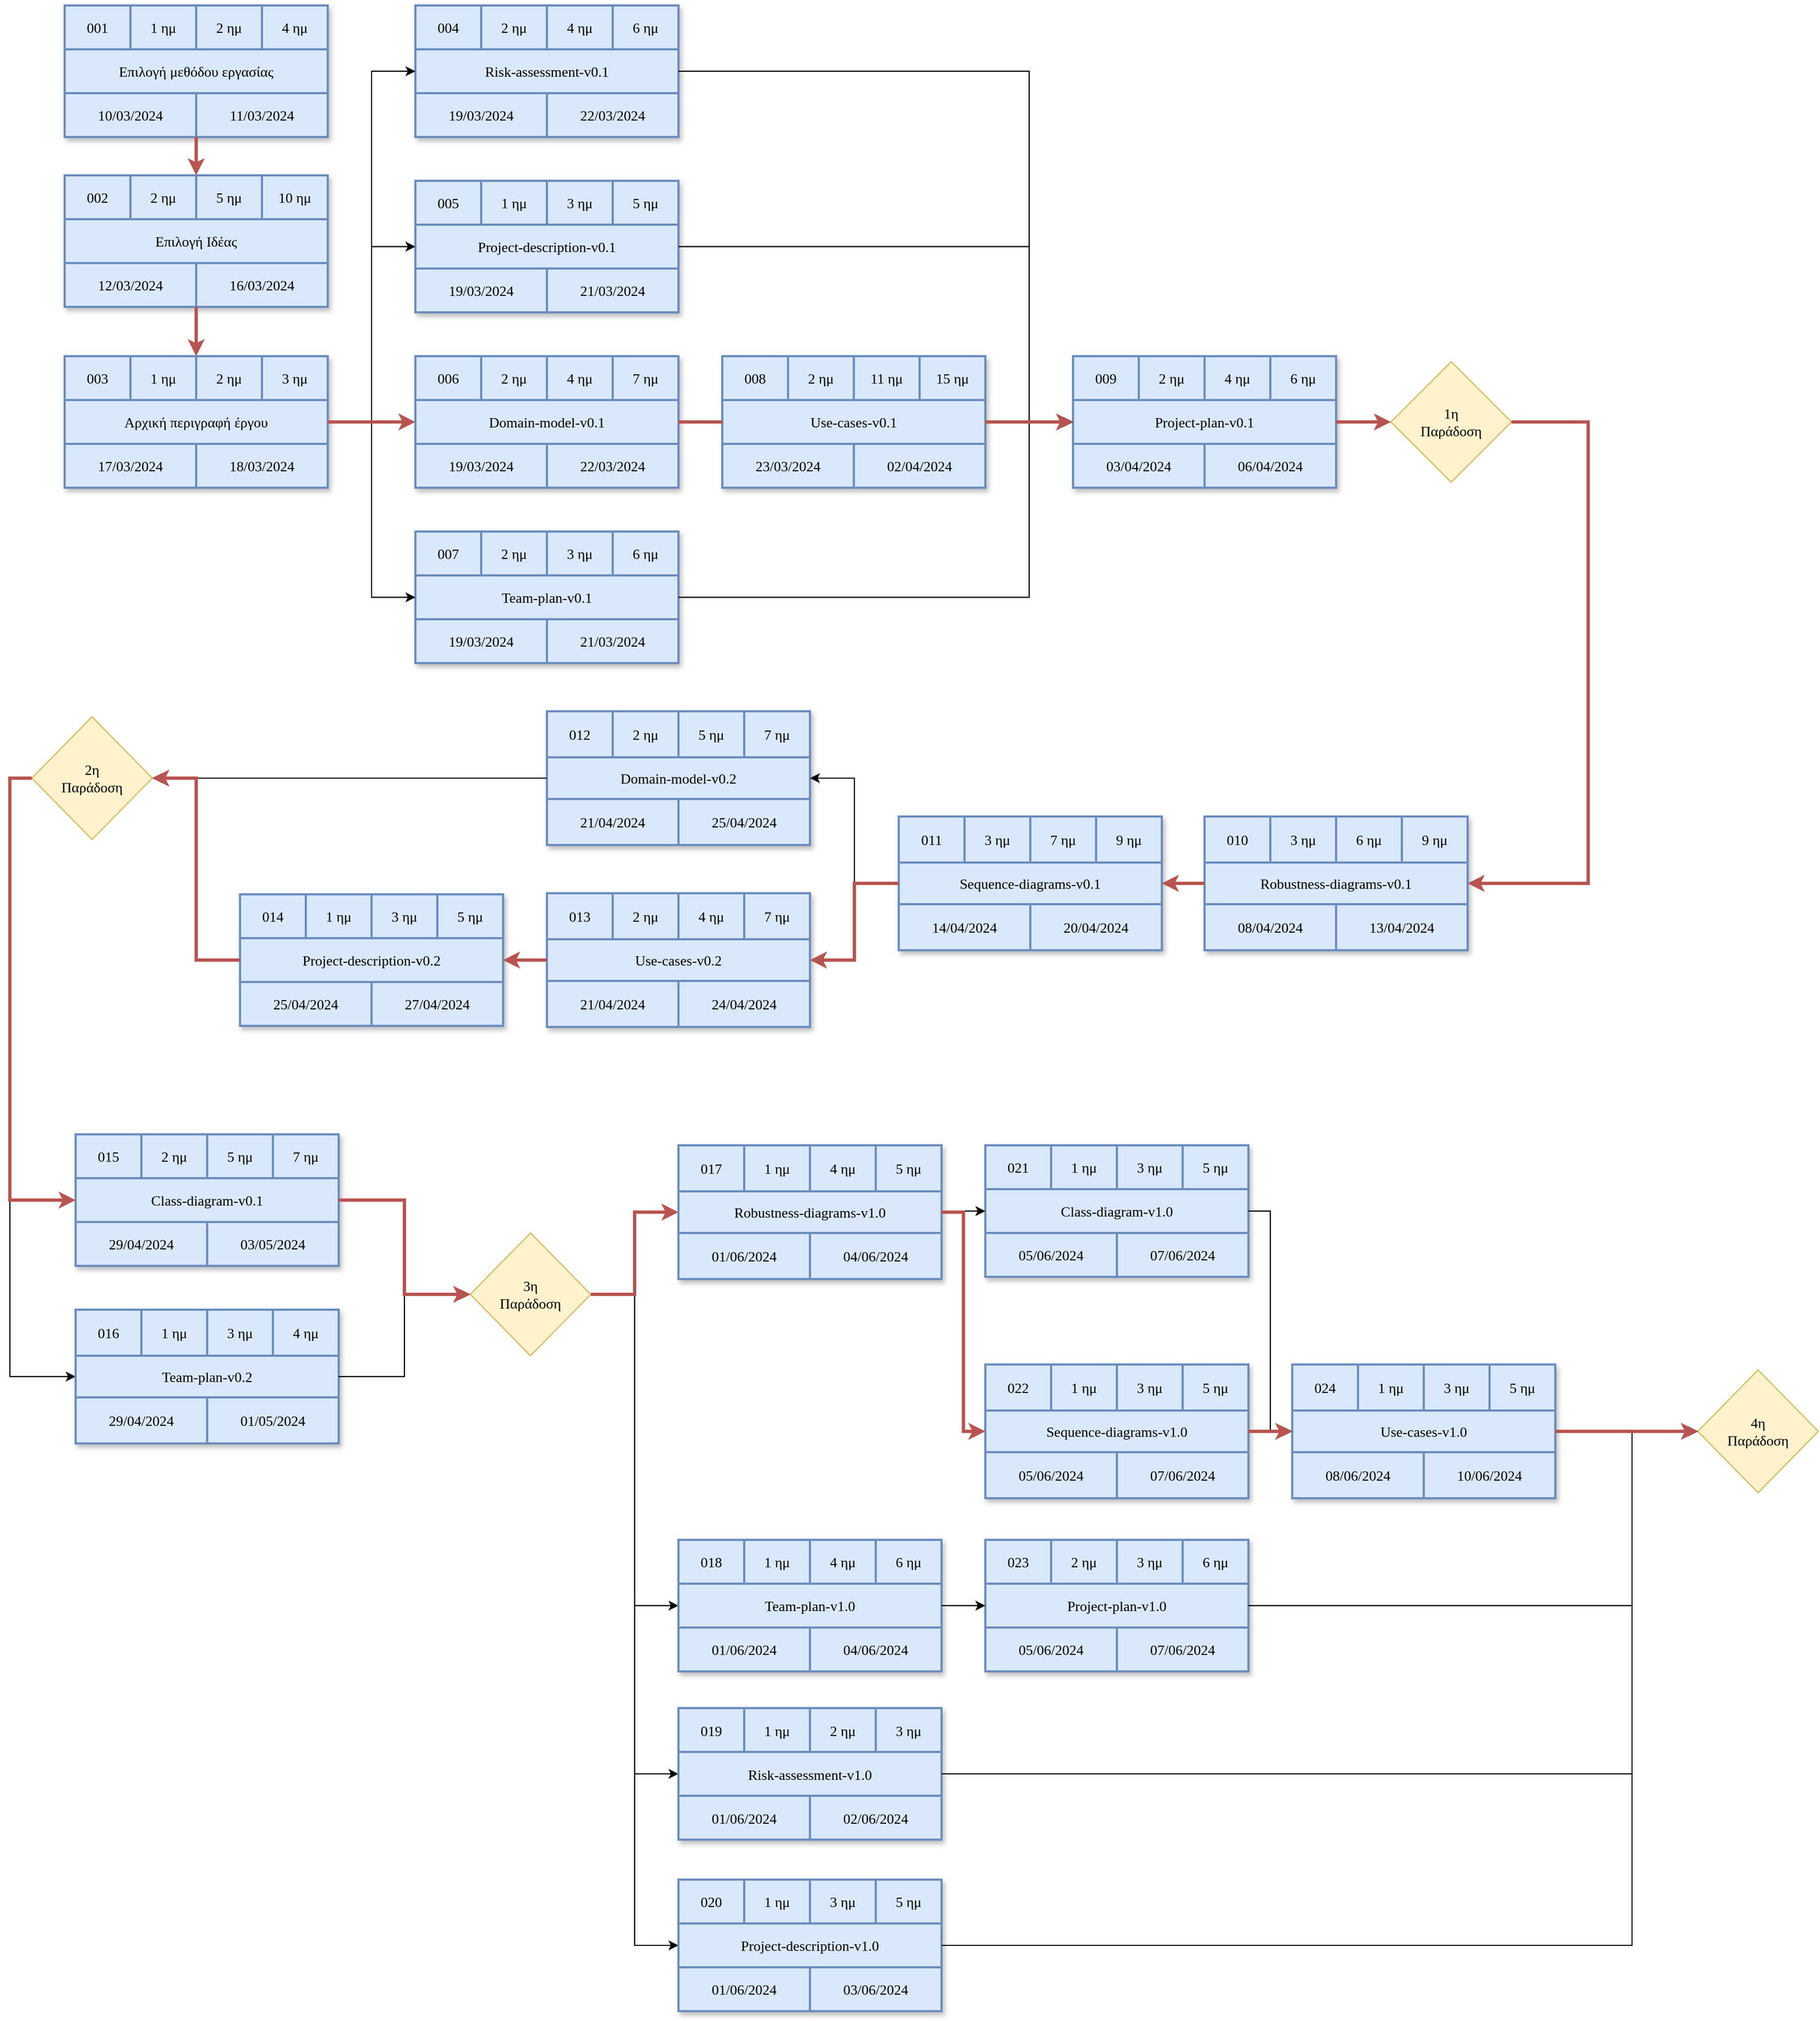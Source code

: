 <mxfile version="24.2.2" type="device">
  <diagram name="Σελίδα-1" id="2p4pbvPlxwp1jPxsVXMX">
    <mxGraphModel dx="1750" dy="883" grid="1" gridSize="10" guides="1" tooltips="1" connect="1" arrows="1" fold="1" page="1" pageScale="1" pageWidth="827" pageHeight="1169" math="0" shadow="0">
      <root>
        <mxCell id="0" />
        <mxCell id="1" parent="0" />
        <mxCell id="CVc4jxOMxT3N2XDxZNE8-11" value="" style="group;labelBackgroundColor=none;rounded=0;fillColor=#dae8fc;strokeColor=#6c8ebf;strokeWidth=2;fontSize=13;fontFamily=Verdana;textShadow=0;spacingLeft=6;" parent="1" vertex="1" connectable="0">
          <mxGeometry x="480" y="80" width="240" height="120" as="geometry" />
        </mxCell>
        <mxCell id="CVc4jxOMxT3N2XDxZNE8-1" value="Επιλογή μεθόδου εργασίας" style="rounded=0;whiteSpace=wrap;html=1;labelBackgroundColor=none;fillColor=#dae8fc;strokeColor=#6c8ebf;strokeWidth=2;fontSize=13;fontFamily=Verdana;textShadow=0;spacing=2;spacingTop=0;spacingLeft=0;shadow=1;" parent="CVc4jxOMxT3N2XDxZNE8-11" vertex="1">
          <mxGeometry width="240" height="120" as="geometry" />
        </mxCell>
        <mxCell id="CVc4jxOMxT3N2XDxZNE8-2" value="4 ημ" style="rounded=0;whiteSpace=wrap;html=1;labelBackgroundColor=none;fillColor=#dae8fc;strokeColor=#6c8ebf;strokeWidth=2;fontSize=13;fontFamily=Verdana;" parent="CVc4jxOMxT3N2XDxZNE8-11" vertex="1">
          <mxGeometry x="180" width="60" height="40" as="geometry" />
        </mxCell>
        <mxCell id="CVc4jxOMxT3N2XDxZNE8-6" value="10/03/2024" style="rounded=0;whiteSpace=wrap;html=1;labelBackgroundColor=none;fillColor=#dae8fc;strokeColor=#6c8ebf;strokeWidth=2;fontSize=13;fontFamily=Verdana;" parent="CVc4jxOMxT3N2XDxZNE8-11" vertex="1">
          <mxGeometry y="80" width="120" height="40" as="geometry" />
        </mxCell>
        <mxCell id="CVc4jxOMxT3N2XDxZNE8-8" value="001" style="rounded=0;whiteSpace=wrap;html=1;labelBackgroundColor=none;fillColor=#dae8fc;strokeColor=#6c8ebf;strokeWidth=2;fontSize=13;fontFamily=Verdana;" parent="CVc4jxOMxT3N2XDxZNE8-11" vertex="1">
          <mxGeometry width="60" height="40" as="geometry" />
        </mxCell>
        <mxCell id="CVc4jxOMxT3N2XDxZNE8-9" value="1 ημ" style="rounded=0;whiteSpace=wrap;html=1;labelBackgroundColor=none;fillColor=#dae8fc;strokeColor=#6c8ebf;strokeWidth=2;fontSize=13;fontFamily=Verdana;" parent="CVc4jxOMxT3N2XDxZNE8-11" vertex="1">
          <mxGeometry x="60" width="60" height="40" as="geometry" />
        </mxCell>
        <mxCell id="CVc4jxOMxT3N2XDxZNE8-10" value="2 ημ" style="rounded=0;whiteSpace=wrap;html=1;labelBackgroundColor=none;fillColor=#dae8fc;strokeColor=#6c8ebf;strokeWidth=2;fontSize=13;fontFamily=Verdana;" parent="CVc4jxOMxT3N2XDxZNE8-11" vertex="1">
          <mxGeometry x="120" width="60" height="40" as="geometry" />
        </mxCell>
        <mxCell id="CVc4jxOMxT3N2XDxZNE8-7" value="11/03/2024" style="rounded=0;whiteSpace=wrap;html=1;labelBackgroundColor=none;fillColor=#dae8fc;strokeColor=#6c8ebf;strokeWidth=2;fontSize=13;fontFamily=Verdana;" parent="CVc4jxOMxT3N2XDxZNE8-11" vertex="1">
          <mxGeometry x="120" y="80" width="120" height="40" as="geometry" />
        </mxCell>
        <mxCell id="9AGvx3cEIuA70uI9kTlu-1" value="" style="group;labelBackgroundColor=none;rounded=0;fillColor=#dae8fc;strokeColor=#6c8ebf;strokeWidth=2;fontSize=13;fontFamily=Verdana;textShadow=0;spacingLeft=6;" parent="1" vertex="1" connectable="0">
          <mxGeometry x="480" y="235" width="240" height="120" as="geometry" />
        </mxCell>
        <mxCell id="9AGvx3cEIuA70uI9kTlu-2" value="Επιλογή Ιδέας" style="rounded=0;whiteSpace=wrap;html=1;labelBackgroundColor=none;fillColor=#dae8fc;strokeColor=#6c8ebf;strokeWidth=2;fontSize=13;fontFamily=Verdana;textShadow=0;spacing=2;spacingTop=0;spacingLeft=0;shadow=1;" parent="9AGvx3cEIuA70uI9kTlu-1" vertex="1">
          <mxGeometry width="240" height="120" as="geometry" />
        </mxCell>
        <mxCell id="9AGvx3cEIuA70uI9kTlu-3" value="10 ημ" style="rounded=0;whiteSpace=wrap;html=1;labelBackgroundColor=none;fillColor=#dae8fc;strokeColor=#6c8ebf;strokeWidth=2;fontSize=13;fontFamily=Verdana;" parent="9AGvx3cEIuA70uI9kTlu-1" vertex="1">
          <mxGeometry x="180" width="60" height="40" as="geometry" />
        </mxCell>
        <mxCell id="9AGvx3cEIuA70uI9kTlu-4" value="12/03/2024" style="rounded=0;whiteSpace=wrap;html=1;labelBackgroundColor=none;fillColor=#dae8fc;strokeColor=#6c8ebf;strokeWidth=2;fontSize=13;fontFamily=Verdana;" parent="9AGvx3cEIuA70uI9kTlu-1" vertex="1">
          <mxGeometry y="80" width="120" height="40" as="geometry" />
        </mxCell>
        <mxCell id="9AGvx3cEIuA70uI9kTlu-5" value="002" style="rounded=0;whiteSpace=wrap;html=1;labelBackgroundColor=none;fillColor=#dae8fc;strokeColor=#6c8ebf;strokeWidth=2;fontSize=13;fontFamily=Verdana;" parent="9AGvx3cEIuA70uI9kTlu-1" vertex="1">
          <mxGeometry width="60" height="40" as="geometry" />
        </mxCell>
        <mxCell id="9AGvx3cEIuA70uI9kTlu-6" value="2 ημ" style="rounded=0;whiteSpace=wrap;html=1;labelBackgroundColor=none;fillColor=#dae8fc;strokeColor=#6c8ebf;strokeWidth=2;fontSize=13;fontFamily=Verdana;" parent="9AGvx3cEIuA70uI9kTlu-1" vertex="1">
          <mxGeometry x="60" width="60" height="40" as="geometry" />
        </mxCell>
        <mxCell id="9AGvx3cEIuA70uI9kTlu-7" value="5 ημ" style="rounded=0;whiteSpace=wrap;html=1;labelBackgroundColor=none;fillColor=#dae8fc;strokeColor=#6c8ebf;strokeWidth=2;fontSize=13;fontFamily=Verdana;" parent="9AGvx3cEIuA70uI9kTlu-1" vertex="1">
          <mxGeometry x="120" width="60" height="40" as="geometry" />
        </mxCell>
        <mxCell id="9AGvx3cEIuA70uI9kTlu-8" value="16/03/2024" style="rounded=0;whiteSpace=wrap;html=1;labelBackgroundColor=none;fillColor=#dae8fc;strokeColor=#6c8ebf;strokeWidth=2;fontSize=13;fontFamily=Verdana;" parent="9AGvx3cEIuA70uI9kTlu-1" vertex="1">
          <mxGeometry x="120" y="80" width="120" height="40" as="geometry" />
        </mxCell>
        <mxCell id="9AGvx3cEIuA70uI9kTlu-10" value="" style="group;labelBackgroundColor=none;rounded=0;fillColor=#dae8fc;strokeColor=#6c8ebf;strokeWidth=2;fontSize=13;fontFamily=Verdana;textShadow=0;spacingLeft=6;" parent="1" vertex="1" connectable="0">
          <mxGeometry x="480" y="400" width="240" height="120" as="geometry" />
        </mxCell>
        <mxCell id="9AGvx3cEIuA70uI9kTlu-11" value="Αρχική περιγραφή έργου" style="rounded=0;whiteSpace=wrap;html=1;labelBackgroundColor=none;fillColor=#dae8fc;strokeColor=#6c8ebf;strokeWidth=2;fontSize=13;fontFamily=Verdana;textShadow=0;spacing=2;spacingTop=0;spacingLeft=0;shadow=1;" parent="9AGvx3cEIuA70uI9kTlu-10" vertex="1">
          <mxGeometry width="240" height="120" as="geometry" />
        </mxCell>
        <mxCell id="9AGvx3cEIuA70uI9kTlu-12" value="3 ημ" style="rounded=0;whiteSpace=wrap;html=1;labelBackgroundColor=none;fillColor=#dae8fc;strokeColor=#6c8ebf;strokeWidth=2;fontSize=13;fontFamily=Verdana;" parent="9AGvx3cEIuA70uI9kTlu-10" vertex="1">
          <mxGeometry x="180" width="60" height="40" as="geometry" />
        </mxCell>
        <mxCell id="9AGvx3cEIuA70uI9kTlu-13" value="17/03/2024" style="rounded=0;whiteSpace=wrap;html=1;labelBackgroundColor=none;fillColor=#dae8fc;strokeColor=#6c8ebf;strokeWidth=2;fontSize=13;fontFamily=Verdana;" parent="9AGvx3cEIuA70uI9kTlu-10" vertex="1">
          <mxGeometry y="80" width="120" height="40" as="geometry" />
        </mxCell>
        <mxCell id="9AGvx3cEIuA70uI9kTlu-14" value="003" style="rounded=0;whiteSpace=wrap;html=1;labelBackgroundColor=none;fillColor=#dae8fc;strokeColor=#6c8ebf;strokeWidth=2;fontSize=13;fontFamily=Verdana;" parent="9AGvx3cEIuA70uI9kTlu-10" vertex="1">
          <mxGeometry width="60" height="40" as="geometry" />
        </mxCell>
        <mxCell id="9AGvx3cEIuA70uI9kTlu-15" value="1 ημ" style="rounded=0;whiteSpace=wrap;html=1;labelBackgroundColor=none;fillColor=#dae8fc;strokeColor=#6c8ebf;strokeWidth=2;fontSize=13;fontFamily=Verdana;" parent="9AGvx3cEIuA70uI9kTlu-10" vertex="1">
          <mxGeometry x="60" width="60" height="40" as="geometry" />
        </mxCell>
        <mxCell id="9AGvx3cEIuA70uI9kTlu-16" value="2 ημ" style="rounded=0;whiteSpace=wrap;html=1;labelBackgroundColor=none;fillColor=#dae8fc;strokeColor=#6c8ebf;strokeWidth=2;fontSize=13;fontFamily=Verdana;" parent="9AGvx3cEIuA70uI9kTlu-10" vertex="1">
          <mxGeometry x="120" width="60" height="40" as="geometry" />
        </mxCell>
        <mxCell id="9AGvx3cEIuA70uI9kTlu-17" value="18/03/2024" style="rounded=0;whiteSpace=wrap;html=1;labelBackgroundColor=none;fillColor=#dae8fc;strokeColor=#6c8ebf;strokeWidth=2;fontSize=13;fontFamily=Verdana;" parent="9AGvx3cEIuA70uI9kTlu-10" vertex="1">
          <mxGeometry x="120" y="80" width="120" height="40" as="geometry" />
        </mxCell>
        <mxCell id="9AGvx3cEIuA70uI9kTlu-22" value="&lt;font style=&quot;font-size: 13px;&quot; face=&quot;Verdana&quot;&gt;1η&lt;/font&gt;&lt;div style=&quot;font-size: 13px;&quot;&gt;&lt;font face=&quot;Verdana&quot; style=&quot;font-size: 13px;&quot;&gt;Παράδοση&lt;/font&gt;&lt;/div&gt;" style="rhombus;whiteSpace=wrap;html=1;fillColor=#fff2cc;strokeColor=#d6b656;" parent="1" vertex="1">
          <mxGeometry x="1690" y="405" width="110" height="110" as="geometry" />
        </mxCell>
        <mxCell id="9AGvx3cEIuA70uI9kTlu-24" value="" style="group;labelBackgroundColor=none;rounded=0;fillColor=#dae8fc;strokeColor=#6c8ebf;strokeWidth=2;fontSize=13;fontFamily=Verdana;textShadow=0;spacingLeft=6;" parent="1" vertex="1" connectable="0">
          <mxGeometry x="800" y="400" width="240" height="120" as="geometry" />
        </mxCell>
        <mxCell id="9AGvx3cEIuA70uI9kTlu-25" value="Domain-model-v0.1" style="rounded=0;whiteSpace=wrap;html=1;labelBackgroundColor=none;fillColor=#dae8fc;strokeColor=#6c8ebf;strokeWidth=2;fontSize=13;fontFamily=Verdana;textShadow=0;spacing=2;spacingTop=0;spacingLeft=0;shadow=1;" parent="9AGvx3cEIuA70uI9kTlu-24" vertex="1">
          <mxGeometry width="240" height="120" as="geometry" />
        </mxCell>
        <mxCell id="9AGvx3cEIuA70uI9kTlu-26" value="7 ημ" style="rounded=0;whiteSpace=wrap;html=1;labelBackgroundColor=none;fillColor=#dae8fc;strokeColor=#6c8ebf;strokeWidth=2;fontSize=13;fontFamily=Verdana;" parent="9AGvx3cEIuA70uI9kTlu-24" vertex="1">
          <mxGeometry x="180" width="60" height="40" as="geometry" />
        </mxCell>
        <mxCell id="9AGvx3cEIuA70uI9kTlu-27" value="19/03/2024" style="rounded=0;whiteSpace=wrap;html=1;labelBackgroundColor=none;fillColor=#dae8fc;strokeColor=#6c8ebf;strokeWidth=2;fontSize=13;fontFamily=Verdana;" parent="9AGvx3cEIuA70uI9kTlu-24" vertex="1">
          <mxGeometry y="80" width="120" height="40" as="geometry" />
        </mxCell>
        <mxCell id="9AGvx3cEIuA70uI9kTlu-28" value="006" style="rounded=0;whiteSpace=wrap;html=1;labelBackgroundColor=none;fillColor=#dae8fc;strokeColor=#6c8ebf;strokeWidth=2;fontSize=13;fontFamily=Verdana;" parent="9AGvx3cEIuA70uI9kTlu-24" vertex="1">
          <mxGeometry width="60" height="40" as="geometry" />
        </mxCell>
        <mxCell id="9AGvx3cEIuA70uI9kTlu-29" value="2 ημ" style="rounded=0;whiteSpace=wrap;html=1;labelBackgroundColor=none;fillColor=#dae8fc;strokeColor=#6c8ebf;strokeWidth=2;fontSize=13;fontFamily=Verdana;" parent="9AGvx3cEIuA70uI9kTlu-24" vertex="1">
          <mxGeometry x="60" width="60" height="40" as="geometry" />
        </mxCell>
        <mxCell id="9AGvx3cEIuA70uI9kTlu-30" value="4 ημ" style="rounded=0;whiteSpace=wrap;html=1;labelBackgroundColor=none;fillColor=#dae8fc;strokeColor=#6c8ebf;strokeWidth=2;fontSize=13;fontFamily=Verdana;" parent="9AGvx3cEIuA70uI9kTlu-24" vertex="1">
          <mxGeometry x="120" width="60" height="40" as="geometry" />
        </mxCell>
        <mxCell id="9AGvx3cEIuA70uI9kTlu-31" value="22/03/2024" style="rounded=0;whiteSpace=wrap;html=1;labelBackgroundColor=none;fillColor=#dae8fc;strokeColor=#6c8ebf;strokeWidth=2;fontSize=13;fontFamily=Verdana;" parent="9AGvx3cEIuA70uI9kTlu-24" vertex="1">
          <mxGeometry x="120" y="80" width="120" height="40" as="geometry" />
        </mxCell>
        <mxCell id="9AGvx3cEIuA70uI9kTlu-32" value="" style="group;labelBackgroundColor=none;rounded=0;fillColor=#dae8fc;strokeColor=#6c8ebf;strokeWidth=2;fontSize=13;fontFamily=Verdana;textShadow=0;spacingLeft=6;" parent="1" vertex="1" connectable="0">
          <mxGeometry x="800" y="80" width="240" height="120" as="geometry" />
        </mxCell>
        <mxCell id="9AGvx3cEIuA70uI9kTlu-33" value="Risk-assessment-v0.1" style="rounded=0;whiteSpace=wrap;html=1;labelBackgroundColor=none;fillColor=#dae8fc;strokeColor=#6c8ebf;strokeWidth=2;fontSize=13;fontFamily=Verdana;textShadow=0;spacing=2;spacingTop=0;spacingLeft=0;shadow=1;" parent="9AGvx3cEIuA70uI9kTlu-32" vertex="1">
          <mxGeometry width="240" height="120" as="geometry" />
        </mxCell>
        <mxCell id="9AGvx3cEIuA70uI9kTlu-34" value="6 ημ" style="rounded=0;whiteSpace=wrap;html=1;labelBackgroundColor=none;fillColor=#dae8fc;strokeColor=#6c8ebf;strokeWidth=2;fontSize=13;fontFamily=Verdana;" parent="9AGvx3cEIuA70uI9kTlu-32" vertex="1">
          <mxGeometry x="180" width="60" height="40" as="geometry" />
        </mxCell>
        <mxCell id="9AGvx3cEIuA70uI9kTlu-35" value="19/03/2024" style="rounded=0;whiteSpace=wrap;html=1;labelBackgroundColor=none;fillColor=#dae8fc;strokeColor=#6c8ebf;strokeWidth=2;fontSize=13;fontFamily=Verdana;" parent="9AGvx3cEIuA70uI9kTlu-32" vertex="1">
          <mxGeometry y="80" width="120" height="40" as="geometry" />
        </mxCell>
        <mxCell id="9AGvx3cEIuA70uI9kTlu-36" value="004" style="rounded=0;whiteSpace=wrap;html=1;labelBackgroundColor=none;fillColor=#dae8fc;strokeColor=#6c8ebf;strokeWidth=2;fontSize=13;fontFamily=Verdana;" parent="9AGvx3cEIuA70uI9kTlu-32" vertex="1">
          <mxGeometry width="60" height="40" as="geometry" />
        </mxCell>
        <mxCell id="9AGvx3cEIuA70uI9kTlu-37" value="2 ημ" style="rounded=0;whiteSpace=wrap;html=1;labelBackgroundColor=none;fillColor=#dae8fc;strokeColor=#6c8ebf;strokeWidth=2;fontSize=13;fontFamily=Verdana;" parent="9AGvx3cEIuA70uI9kTlu-32" vertex="1">
          <mxGeometry x="60" width="60" height="40" as="geometry" />
        </mxCell>
        <mxCell id="9AGvx3cEIuA70uI9kTlu-38" value="4 ημ" style="rounded=0;whiteSpace=wrap;html=1;labelBackgroundColor=none;fillColor=#dae8fc;strokeColor=#6c8ebf;strokeWidth=2;fontSize=13;fontFamily=Verdana;" parent="9AGvx3cEIuA70uI9kTlu-32" vertex="1">
          <mxGeometry x="120" width="60" height="40" as="geometry" />
        </mxCell>
        <mxCell id="9AGvx3cEIuA70uI9kTlu-39" value="22/03/2024" style="rounded=0;whiteSpace=wrap;html=1;labelBackgroundColor=none;fillColor=#dae8fc;strokeColor=#6c8ebf;strokeWidth=2;fontSize=13;fontFamily=Verdana;" parent="9AGvx3cEIuA70uI9kTlu-32" vertex="1">
          <mxGeometry x="120" y="80" width="120" height="40" as="geometry" />
        </mxCell>
        <mxCell id="9AGvx3cEIuA70uI9kTlu-41" style="edgeStyle=orthogonalEdgeStyle;rounded=0;orthogonalLoop=1;jettySize=auto;html=1;exitX=1;exitY=0.5;exitDx=0;exitDy=0;entryX=0;entryY=0.5;entryDx=0;entryDy=0;endArrow=classic;endFill=1;" parent="1" source="9AGvx3cEIuA70uI9kTlu-11" target="9AGvx3cEIuA70uI9kTlu-33" edge="1">
          <mxGeometry relative="1" as="geometry" />
        </mxCell>
        <mxCell id="9AGvx3cEIuA70uI9kTlu-50" value="" style="group;labelBackgroundColor=none;rounded=0;fillColor=#dae8fc;strokeColor=#6c8ebf;strokeWidth=2;fontSize=13;fontFamily=Verdana;textShadow=0;spacingLeft=6;" parent="1" vertex="1" connectable="0">
          <mxGeometry x="1080" y="400" width="240" height="120" as="geometry" />
        </mxCell>
        <mxCell id="9AGvx3cEIuA70uI9kTlu-51" value="Use-cases-v0.1" style="rounded=0;whiteSpace=wrap;html=1;labelBackgroundColor=none;fillColor=#dae8fc;strokeColor=#6c8ebf;strokeWidth=2;fontSize=13;fontFamily=Verdana;textShadow=0;spacing=2;spacingTop=0;spacingLeft=0;shadow=1;" parent="9AGvx3cEIuA70uI9kTlu-50" vertex="1">
          <mxGeometry width="240" height="120" as="geometry" />
        </mxCell>
        <mxCell id="9AGvx3cEIuA70uI9kTlu-52" value="15 ημ" style="rounded=0;whiteSpace=wrap;html=1;labelBackgroundColor=none;fillColor=#dae8fc;strokeColor=#6c8ebf;strokeWidth=2;fontSize=13;fontFamily=Verdana;" parent="9AGvx3cEIuA70uI9kTlu-50" vertex="1">
          <mxGeometry x="180" width="60" height="40" as="geometry" />
        </mxCell>
        <mxCell id="9AGvx3cEIuA70uI9kTlu-53" value="23/03/2024" style="rounded=0;whiteSpace=wrap;html=1;labelBackgroundColor=none;fillColor=#dae8fc;strokeColor=#6c8ebf;strokeWidth=2;fontSize=13;fontFamily=Verdana;" parent="9AGvx3cEIuA70uI9kTlu-50" vertex="1">
          <mxGeometry y="80" width="120" height="40" as="geometry" />
        </mxCell>
        <mxCell id="9AGvx3cEIuA70uI9kTlu-54" value="008" style="rounded=0;whiteSpace=wrap;html=1;labelBackgroundColor=none;fillColor=#dae8fc;strokeColor=#6c8ebf;strokeWidth=2;fontSize=13;fontFamily=Verdana;" parent="9AGvx3cEIuA70uI9kTlu-50" vertex="1">
          <mxGeometry width="60" height="40" as="geometry" />
        </mxCell>
        <mxCell id="9AGvx3cEIuA70uI9kTlu-55" value="2 ημ" style="rounded=0;whiteSpace=wrap;html=1;labelBackgroundColor=none;fillColor=#dae8fc;strokeColor=#6c8ebf;strokeWidth=2;fontSize=13;fontFamily=Verdana;" parent="9AGvx3cEIuA70uI9kTlu-50" vertex="1">
          <mxGeometry x="60" width="60" height="40" as="geometry" />
        </mxCell>
        <mxCell id="9AGvx3cEIuA70uI9kTlu-56" value="11 ημ" style="rounded=0;whiteSpace=wrap;html=1;labelBackgroundColor=none;fillColor=#dae8fc;strokeColor=#6c8ebf;strokeWidth=2;fontSize=13;fontFamily=Verdana;" parent="9AGvx3cEIuA70uI9kTlu-50" vertex="1">
          <mxGeometry x="120" width="60" height="40" as="geometry" />
        </mxCell>
        <mxCell id="9AGvx3cEIuA70uI9kTlu-57" value="02/04/2024" style="rounded=0;whiteSpace=wrap;html=1;labelBackgroundColor=none;fillColor=#dae8fc;strokeColor=#6c8ebf;strokeWidth=2;fontSize=13;fontFamily=Verdana;" parent="9AGvx3cEIuA70uI9kTlu-50" vertex="1">
          <mxGeometry x="120" y="80" width="120" height="40" as="geometry" />
        </mxCell>
        <mxCell id="9AGvx3cEIuA70uI9kTlu-58" style="edgeStyle=orthogonalEdgeStyle;rounded=0;orthogonalLoop=1;jettySize=auto;html=1;exitX=1;exitY=0.5;exitDx=0;exitDy=0;entryX=0;entryY=0.5;entryDx=0;entryDy=0;strokeWidth=3;fillColor=#f8cecc;strokeColor=#b85450;endArrow=none;endFill=0;" parent="1" source="9AGvx3cEIuA70uI9kTlu-25" target="9AGvx3cEIuA70uI9kTlu-51" edge="1">
          <mxGeometry relative="1" as="geometry" />
        </mxCell>
        <mxCell id="9AGvx3cEIuA70uI9kTlu-60" value="" style="group;labelBackgroundColor=none;rounded=0;fillColor=#dae8fc;strokeColor=#6c8ebf;strokeWidth=2;fontSize=13;fontFamily=Verdana;textShadow=0;spacingLeft=6;" parent="1" vertex="1" connectable="0">
          <mxGeometry x="800" y="240" width="240" height="120" as="geometry" />
        </mxCell>
        <mxCell id="9AGvx3cEIuA70uI9kTlu-61" value="Project-description-v0.1" style="rounded=0;whiteSpace=wrap;html=1;labelBackgroundColor=none;fillColor=#dae8fc;strokeColor=#6c8ebf;strokeWidth=2;fontSize=13;fontFamily=Verdana;textShadow=0;spacing=2;spacingTop=0;spacingLeft=0;shadow=1;" parent="9AGvx3cEIuA70uI9kTlu-60" vertex="1">
          <mxGeometry width="240" height="120" as="geometry" />
        </mxCell>
        <mxCell id="9AGvx3cEIuA70uI9kTlu-62" value="5 ημ" style="rounded=0;whiteSpace=wrap;html=1;labelBackgroundColor=none;fillColor=#dae8fc;strokeColor=#6c8ebf;strokeWidth=2;fontSize=13;fontFamily=Verdana;" parent="9AGvx3cEIuA70uI9kTlu-60" vertex="1">
          <mxGeometry x="180" width="60" height="40" as="geometry" />
        </mxCell>
        <mxCell id="9AGvx3cEIuA70uI9kTlu-63" value="19/03/2024" style="rounded=0;whiteSpace=wrap;html=1;labelBackgroundColor=none;fillColor=#dae8fc;strokeColor=#6c8ebf;strokeWidth=2;fontSize=13;fontFamily=Verdana;" parent="9AGvx3cEIuA70uI9kTlu-60" vertex="1">
          <mxGeometry y="80" width="120" height="40" as="geometry" />
        </mxCell>
        <mxCell id="9AGvx3cEIuA70uI9kTlu-64" value="005" style="rounded=0;whiteSpace=wrap;html=1;labelBackgroundColor=none;fillColor=#dae8fc;strokeColor=#6c8ebf;strokeWidth=2;fontSize=13;fontFamily=Verdana;" parent="9AGvx3cEIuA70uI9kTlu-60" vertex="1">
          <mxGeometry width="60" height="40" as="geometry" />
        </mxCell>
        <mxCell id="9AGvx3cEIuA70uI9kTlu-65" value="1 ημ" style="rounded=0;whiteSpace=wrap;html=1;labelBackgroundColor=none;fillColor=#dae8fc;strokeColor=#6c8ebf;strokeWidth=2;fontSize=13;fontFamily=Verdana;" parent="9AGvx3cEIuA70uI9kTlu-60" vertex="1">
          <mxGeometry x="60" width="60" height="40" as="geometry" />
        </mxCell>
        <mxCell id="9AGvx3cEIuA70uI9kTlu-66" value="3 ημ" style="rounded=0;whiteSpace=wrap;html=1;labelBackgroundColor=none;fillColor=#dae8fc;strokeColor=#6c8ebf;strokeWidth=2;fontSize=13;fontFamily=Verdana;" parent="9AGvx3cEIuA70uI9kTlu-60" vertex="1">
          <mxGeometry x="120" width="60" height="40" as="geometry" />
        </mxCell>
        <mxCell id="9AGvx3cEIuA70uI9kTlu-67" value="21/03/2024" style="rounded=0;whiteSpace=wrap;html=1;labelBackgroundColor=none;fillColor=#dae8fc;strokeColor=#6c8ebf;strokeWidth=2;fontSize=13;fontFamily=Verdana;" parent="9AGvx3cEIuA70uI9kTlu-60" vertex="1">
          <mxGeometry x="120" y="80" width="120" height="40" as="geometry" />
        </mxCell>
        <mxCell id="9AGvx3cEIuA70uI9kTlu-68" style="edgeStyle=orthogonalEdgeStyle;rounded=0;orthogonalLoop=1;jettySize=auto;html=1;exitX=1;exitY=0.5;exitDx=0;exitDy=0;entryX=0;entryY=0.5;entryDx=0;entryDy=0;endArrow=classic;endFill=1;" parent="1" source="9AGvx3cEIuA70uI9kTlu-11" target="9AGvx3cEIuA70uI9kTlu-61" edge="1">
          <mxGeometry relative="1" as="geometry" />
        </mxCell>
        <mxCell id="9AGvx3cEIuA70uI9kTlu-70" value="" style="group;labelBackgroundColor=none;rounded=0;fillColor=#dae8fc;strokeColor=#6c8ebf;strokeWidth=2;fontSize=13;fontFamily=Verdana;textShadow=0;spacingLeft=6;" parent="1" vertex="1" connectable="0">
          <mxGeometry x="800" y="560" width="240" height="120" as="geometry" />
        </mxCell>
        <mxCell id="9AGvx3cEIuA70uI9kTlu-71" value="Team-plan-v0.1" style="rounded=0;whiteSpace=wrap;html=1;labelBackgroundColor=none;fillColor=#dae8fc;strokeColor=#6c8ebf;strokeWidth=2;fontSize=13;fontFamily=Verdana;textShadow=0;spacing=2;spacingTop=0;spacingLeft=0;shadow=1;" parent="9AGvx3cEIuA70uI9kTlu-70" vertex="1">
          <mxGeometry width="240" height="120" as="geometry" />
        </mxCell>
        <mxCell id="9AGvx3cEIuA70uI9kTlu-72" value="6 ημ" style="rounded=0;whiteSpace=wrap;html=1;labelBackgroundColor=none;fillColor=#dae8fc;strokeColor=#6c8ebf;strokeWidth=2;fontSize=13;fontFamily=Verdana;" parent="9AGvx3cEIuA70uI9kTlu-70" vertex="1">
          <mxGeometry x="180" width="60" height="40" as="geometry" />
        </mxCell>
        <mxCell id="9AGvx3cEIuA70uI9kTlu-73" value="19/03/2024" style="rounded=0;whiteSpace=wrap;html=1;labelBackgroundColor=none;fillColor=#dae8fc;strokeColor=#6c8ebf;strokeWidth=2;fontSize=13;fontFamily=Verdana;" parent="9AGvx3cEIuA70uI9kTlu-70" vertex="1">
          <mxGeometry y="80" width="120" height="40" as="geometry" />
        </mxCell>
        <mxCell id="9AGvx3cEIuA70uI9kTlu-74" value="007" style="rounded=0;whiteSpace=wrap;html=1;labelBackgroundColor=none;fillColor=#dae8fc;strokeColor=#6c8ebf;strokeWidth=2;fontSize=13;fontFamily=Verdana;" parent="9AGvx3cEIuA70uI9kTlu-70" vertex="1">
          <mxGeometry width="60" height="40" as="geometry" />
        </mxCell>
        <mxCell id="9AGvx3cEIuA70uI9kTlu-75" value="2 ημ" style="rounded=0;whiteSpace=wrap;html=1;labelBackgroundColor=none;fillColor=#dae8fc;strokeColor=#6c8ebf;strokeWidth=2;fontSize=13;fontFamily=Verdana;" parent="9AGvx3cEIuA70uI9kTlu-70" vertex="1">
          <mxGeometry x="60" width="60" height="40" as="geometry" />
        </mxCell>
        <mxCell id="9AGvx3cEIuA70uI9kTlu-76" value="3 ημ" style="rounded=0;whiteSpace=wrap;html=1;labelBackgroundColor=none;fillColor=#dae8fc;strokeColor=#6c8ebf;strokeWidth=2;fontSize=13;fontFamily=Verdana;" parent="9AGvx3cEIuA70uI9kTlu-70" vertex="1">
          <mxGeometry x="120" width="60" height="40" as="geometry" />
        </mxCell>
        <mxCell id="9AGvx3cEIuA70uI9kTlu-77" value="21/03/2024" style="rounded=0;whiteSpace=wrap;html=1;labelBackgroundColor=none;fillColor=#dae8fc;strokeColor=#6c8ebf;strokeWidth=2;fontSize=13;fontFamily=Verdana;" parent="9AGvx3cEIuA70uI9kTlu-70" vertex="1">
          <mxGeometry x="120" y="80" width="120" height="40" as="geometry" />
        </mxCell>
        <mxCell id="9AGvx3cEIuA70uI9kTlu-78" value="" style="group;labelBackgroundColor=none;rounded=0;fillColor=#dae8fc;strokeColor=#6c8ebf;strokeWidth=2;fontSize=13;fontFamily=Verdana;textShadow=0;spacingLeft=6;" parent="1" vertex="1" connectable="0">
          <mxGeometry x="1400" y="400" width="240" height="120" as="geometry" />
        </mxCell>
        <mxCell id="9AGvx3cEIuA70uI9kTlu-79" value="Project-plan-v0.1" style="rounded=0;whiteSpace=wrap;html=1;labelBackgroundColor=none;fillColor=#dae8fc;strokeColor=#6c8ebf;strokeWidth=2;fontSize=13;fontFamily=Verdana;textShadow=0;spacing=2;spacingTop=0;spacingLeft=0;shadow=1;" parent="9AGvx3cEIuA70uI9kTlu-78" vertex="1">
          <mxGeometry width="240" height="120" as="geometry" />
        </mxCell>
        <mxCell id="9AGvx3cEIuA70uI9kTlu-80" value="6 ημ" style="rounded=0;whiteSpace=wrap;html=1;labelBackgroundColor=none;fillColor=#dae8fc;strokeColor=#6c8ebf;strokeWidth=2;fontSize=13;fontFamily=Verdana;" parent="9AGvx3cEIuA70uI9kTlu-78" vertex="1">
          <mxGeometry x="180" width="60" height="40" as="geometry" />
        </mxCell>
        <mxCell id="9AGvx3cEIuA70uI9kTlu-81" value="03/04/2024" style="rounded=0;whiteSpace=wrap;html=1;labelBackgroundColor=none;fillColor=#dae8fc;strokeColor=#6c8ebf;strokeWidth=2;fontSize=13;fontFamily=Verdana;" parent="9AGvx3cEIuA70uI9kTlu-78" vertex="1">
          <mxGeometry y="80" width="120" height="40" as="geometry" />
        </mxCell>
        <mxCell id="9AGvx3cEIuA70uI9kTlu-82" value="009" style="rounded=0;whiteSpace=wrap;html=1;labelBackgroundColor=none;fillColor=#dae8fc;strokeColor=#6c8ebf;strokeWidth=2;fontSize=13;fontFamily=Verdana;" parent="9AGvx3cEIuA70uI9kTlu-78" vertex="1">
          <mxGeometry width="60" height="40" as="geometry" />
        </mxCell>
        <mxCell id="9AGvx3cEIuA70uI9kTlu-83" value="2 ημ" style="rounded=0;whiteSpace=wrap;html=1;labelBackgroundColor=none;fillColor=#dae8fc;strokeColor=#6c8ebf;strokeWidth=2;fontSize=13;fontFamily=Verdana;" parent="9AGvx3cEIuA70uI9kTlu-78" vertex="1">
          <mxGeometry x="60" width="60" height="40" as="geometry" />
        </mxCell>
        <mxCell id="9AGvx3cEIuA70uI9kTlu-84" value="4 ημ" style="rounded=0;whiteSpace=wrap;html=1;labelBackgroundColor=none;fillColor=#dae8fc;strokeColor=#6c8ebf;strokeWidth=2;fontSize=13;fontFamily=Verdana;" parent="9AGvx3cEIuA70uI9kTlu-78" vertex="1">
          <mxGeometry x="120" width="60" height="40" as="geometry" />
        </mxCell>
        <mxCell id="9AGvx3cEIuA70uI9kTlu-85" value="06/04/2024" style="rounded=0;whiteSpace=wrap;html=1;labelBackgroundColor=none;fillColor=#dae8fc;strokeColor=#6c8ebf;strokeWidth=2;fontSize=13;fontFamily=Verdana;" parent="9AGvx3cEIuA70uI9kTlu-78" vertex="1">
          <mxGeometry x="120" y="80" width="120" height="40" as="geometry" />
        </mxCell>
        <mxCell id="9AGvx3cEIuA70uI9kTlu-91" style="edgeStyle=orthogonalEdgeStyle;rounded=0;orthogonalLoop=1;jettySize=auto;html=1;exitX=1;exitY=0.5;exitDx=0;exitDy=0;entryX=0;entryY=0.5;entryDx=0;entryDy=0;fillColor=#f8cecc;strokeColor=#b85450;strokeWidth=3;endArrow=classic;endFill=1;" parent="1" source="9AGvx3cEIuA70uI9kTlu-79" target="9AGvx3cEIuA70uI9kTlu-22" edge="1">
          <mxGeometry relative="1" as="geometry" />
        </mxCell>
        <mxCell id="9AGvx3cEIuA70uI9kTlu-92" style="edgeStyle=orthogonalEdgeStyle;rounded=0;orthogonalLoop=1;jettySize=auto;html=1;exitX=1;exitY=0.5;exitDx=0;exitDy=0;entryX=0;entryY=0.5;entryDx=0;entryDy=0;endArrow=classic;endFill=1;" parent="1" source="9AGvx3cEIuA70uI9kTlu-11" target="9AGvx3cEIuA70uI9kTlu-71" edge="1">
          <mxGeometry relative="1" as="geometry" />
        </mxCell>
        <mxCell id="9AGvx3cEIuA70uI9kTlu-98" style="edgeStyle=orthogonalEdgeStyle;rounded=0;orthogonalLoop=1;jettySize=auto;html=1;exitX=1;exitY=1;exitDx=0;exitDy=0;entryX=1;entryY=0;entryDx=0;entryDy=0;fillColor=#f8cecc;strokeColor=#b85450;strokeWidth=3;endArrow=classic;endFill=1;" parent="1" source="CVc4jxOMxT3N2XDxZNE8-6" target="9AGvx3cEIuA70uI9kTlu-6" edge="1">
          <mxGeometry relative="1" as="geometry" />
        </mxCell>
        <mxCell id="9AGvx3cEIuA70uI9kTlu-99" style="edgeStyle=orthogonalEdgeStyle;rounded=0;orthogonalLoop=1;jettySize=auto;html=1;exitX=1;exitY=1;exitDx=0;exitDy=0;entryX=0;entryY=0;entryDx=0;entryDy=0;strokeWidth=3;fillColor=#f8cecc;strokeColor=#b85450;endArrow=classic;endFill=1;" parent="1" source="9AGvx3cEIuA70uI9kTlu-4" target="9AGvx3cEIuA70uI9kTlu-16" edge="1">
          <mxGeometry relative="1" as="geometry" />
        </mxCell>
        <mxCell id="9AGvx3cEIuA70uI9kTlu-59" style="edgeStyle=orthogonalEdgeStyle;rounded=0;orthogonalLoop=1;jettySize=auto;html=1;exitX=1;exitY=0.5;exitDx=0;exitDy=0;entryX=0;entryY=0.5;entryDx=0;entryDy=0;strokeWidth=3;fillColor=#f8cecc;strokeColor=#b85450;endArrow=classic;endFill=1;" parent="1" source="9AGvx3cEIuA70uI9kTlu-11" target="9AGvx3cEIuA70uI9kTlu-25" edge="1">
          <mxGeometry relative="1" as="geometry" />
        </mxCell>
        <mxCell id="9AGvx3cEIuA70uI9kTlu-106" value="" style="group;labelBackgroundColor=none;rounded=0;fillColor=#dae8fc;strokeColor=#6c8ebf;strokeWidth=2;fontSize=13;fontFamily=Verdana;textShadow=0;spacingLeft=6;" parent="1" vertex="1" connectable="0">
          <mxGeometry x="1520" y="820" width="240" height="122" as="geometry" />
        </mxCell>
        <mxCell id="9AGvx3cEIuA70uI9kTlu-107" value="Robustness-diagrams-v0.1" style="rounded=0;whiteSpace=wrap;html=1;labelBackgroundColor=none;fillColor=#dae8fc;strokeColor=#6c8ebf;strokeWidth=2;fontSize=13;fontFamily=Verdana;textShadow=0;spacing=2;spacingTop=0;spacingLeft=0;shadow=1;" parent="9AGvx3cEIuA70uI9kTlu-106" vertex="1">
          <mxGeometry width="240" height="122" as="geometry" />
        </mxCell>
        <mxCell id="9AGvx3cEIuA70uI9kTlu-108" value="9 ημ" style="rounded=0;whiteSpace=wrap;html=1;labelBackgroundColor=none;fillColor=#dae8fc;strokeColor=#6c8ebf;strokeWidth=2;fontSize=13;fontFamily=Verdana;" parent="9AGvx3cEIuA70uI9kTlu-106" vertex="1">
          <mxGeometry x="180" width="60" height="42" as="geometry" />
        </mxCell>
        <mxCell id="9AGvx3cEIuA70uI9kTlu-109" value="08/04/2024" style="rounded=0;whiteSpace=wrap;html=1;labelBackgroundColor=none;fillColor=#dae8fc;strokeColor=#6c8ebf;strokeWidth=2;fontSize=13;fontFamily=Verdana;" parent="9AGvx3cEIuA70uI9kTlu-106" vertex="1">
          <mxGeometry y="80" width="120" height="42" as="geometry" />
        </mxCell>
        <mxCell id="9AGvx3cEIuA70uI9kTlu-110" value="010" style="rounded=0;whiteSpace=wrap;html=1;labelBackgroundColor=none;fillColor=#dae8fc;strokeColor=#6c8ebf;strokeWidth=2;fontSize=13;fontFamily=Verdana;" parent="9AGvx3cEIuA70uI9kTlu-106" vertex="1">
          <mxGeometry width="60" height="42" as="geometry" />
        </mxCell>
        <mxCell id="9AGvx3cEIuA70uI9kTlu-111" value="3 ημ" style="rounded=0;whiteSpace=wrap;html=1;labelBackgroundColor=none;fillColor=#dae8fc;strokeColor=#6c8ebf;strokeWidth=2;fontSize=13;fontFamily=Verdana;" parent="9AGvx3cEIuA70uI9kTlu-106" vertex="1">
          <mxGeometry x="60" width="60" height="42" as="geometry" />
        </mxCell>
        <mxCell id="9AGvx3cEIuA70uI9kTlu-112" value="6 ημ" style="rounded=0;whiteSpace=wrap;html=1;labelBackgroundColor=none;fillColor=#dae8fc;strokeColor=#6c8ebf;strokeWidth=2;fontSize=13;fontFamily=Verdana;" parent="9AGvx3cEIuA70uI9kTlu-106" vertex="1">
          <mxGeometry x="120" width="60" height="42" as="geometry" />
        </mxCell>
        <mxCell id="9AGvx3cEIuA70uI9kTlu-113" value="13/04/2024" style="rounded=0;whiteSpace=wrap;html=1;labelBackgroundColor=none;fillColor=#dae8fc;strokeColor=#6c8ebf;strokeWidth=2;fontSize=13;fontFamily=Verdana;" parent="9AGvx3cEIuA70uI9kTlu-106" vertex="1">
          <mxGeometry x="120" y="80" width="120" height="42" as="geometry" />
        </mxCell>
        <mxCell id="9AGvx3cEIuA70uI9kTlu-115" value="" style="group;labelBackgroundColor=none;rounded=0;fillColor=#dae8fc;strokeColor=#6c8ebf;strokeWidth=2;fontSize=13;fontFamily=Verdana;textShadow=0;spacingLeft=6;" parent="1" vertex="1" connectable="0">
          <mxGeometry x="1241" y="820" width="240" height="122" as="geometry" />
        </mxCell>
        <mxCell id="9AGvx3cEIuA70uI9kTlu-116" value="Sequence-diagrams-v0.1" style="rounded=0;whiteSpace=wrap;html=1;labelBackgroundColor=none;fillColor=#dae8fc;strokeColor=#6c8ebf;strokeWidth=2;fontSize=13;fontFamily=Verdana;textShadow=0;spacing=2;spacingTop=0;spacingLeft=0;shadow=1;" parent="9AGvx3cEIuA70uI9kTlu-115" vertex="1">
          <mxGeometry width="240" height="122" as="geometry" />
        </mxCell>
        <mxCell id="9AGvx3cEIuA70uI9kTlu-117" value="9 ημ" style="rounded=0;whiteSpace=wrap;html=1;labelBackgroundColor=none;fillColor=#dae8fc;strokeColor=#6c8ebf;strokeWidth=2;fontSize=13;fontFamily=Verdana;" parent="9AGvx3cEIuA70uI9kTlu-115" vertex="1">
          <mxGeometry x="180" width="60" height="42" as="geometry" />
        </mxCell>
        <mxCell id="9AGvx3cEIuA70uI9kTlu-118" value="14/04/2024" style="rounded=0;whiteSpace=wrap;html=1;labelBackgroundColor=none;fillColor=#dae8fc;strokeColor=#6c8ebf;strokeWidth=2;fontSize=13;fontFamily=Verdana;" parent="9AGvx3cEIuA70uI9kTlu-115" vertex="1">
          <mxGeometry y="80" width="120" height="42" as="geometry" />
        </mxCell>
        <mxCell id="9AGvx3cEIuA70uI9kTlu-119" value="011" style="rounded=0;whiteSpace=wrap;html=1;labelBackgroundColor=none;fillColor=#dae8fc;strokeColor=#6c8ebf;strokeWidth=2;fontSize=13;fontFamily=Verdana;" parent="9AGvx3cEIuA70uI9kTlu-115" vertex="1">
          <mxGeometry width="60" height="42" as="geometry" />
        </mxCell>
        <mxCell id="9AGvx3cEIuA70uI9kTlu-120" value="3 ημ" style="rounded=0;whiteSpace=wrap;html=1;labelBackgroundColor=none;fillColor=#dae8fc;strokeColor=#6c8ebf;strokeWidth=2;fontSize=13;fontFamily=Verdana;" parent="9AGvx3cEIuA70uI9kTlu-115" vertex="1">
          <mxGeometry x="60" width="60" height="42" as="geometry" />
        </mxCell>
        <mxCell id="9AGvx3cEIuA70uI9kTlu-121" value="7 ημ" style="rounded=0;whiteSpace=wrap;html=1;labelBackgroundColor=none;fillColor=#dae8fc;strokeColor=#6c8ebf;strokeWidth=2;fontSize=13;fontFamily=Verdana;" parent="9AGvx3cEIuA70uI9kTlu-115" vertex="1">
          <mxGeometry x="120" width="60" height="42" as="geometry" />
        </mxCell>
        <mxCell id="9AGvx3cEIuA70uI9kTlu-122" value="20/04/2024" style="rounded=0;whiteSpace=wrap;html=1;labelBackgroundColor=none;fillColor=#dae8fc;strokeColor=#6c8ebf;strokeWidth=2;fontSize=13;fontFamily=Verdana;" parent="9AGvx3cEIuA70uI9kTlu-115" vertex="1">
          <mxGeometry x="120" y="80" width="120" height="42" as="geometry" />
        </mxCell>
        <mxCell id="9AGvx3cEIuA70uI9kTlu-123" value="" style="group;labelBackgroundColor=none;rounded=0;fillColor=#dae8fc;strokeColor=#6c8ebf;strokeWidth=2;fontSize=13;fontFamily=Verdana;textShadow=0;spacingLeft=6;" parent="1" vertex="1" connectable="0">
          <mxGeometry x="920" y="724" width="240" height="122" as="geometry" />
        </mxCell>
        <mxCell id="9AGvx3cEIuA70uI9kTlu-124" value="Domain-model-v0.2" style="rounded=0;whiteSpace=wrap;html=1;labelBackgroundColor=none;fillColor=#dae8fc;strokeColor=#6c8ebf;strokeWidth=2;fontSize=13;fontFamily=Verdana;textShadow=0;spacing=2;spacingTop=0;spacingLeft=0;shadow=1;" parent="9AGvx3cEIuA70uI9kTlu-123" vertex="1">
          <mxGeometry width="240" height="122" as="geometry" />
        </mxCell>
        <mxCell id="9AGvx3cEIuA70uI9kTlu-125" value="7 ημ" style="rounded=0;whiteSpace=wrap;html=1;labelBackgroundColor=none;fillColor=#dae8fc;strokeColor=#6c8ebf;strokeWidth=2;fontSize=13;fontFamily=Verdana;" parent="9AGvx3cEIuA70uI9kTlu-123" vertex="1">
          <mxGeometry x="180" width="60" height="42" as="geometry" />
        </mxCell>
        <mxCell id="9AGvx3cEIuA70uI9kTlu-126" value="21/04/2024" style="rounded=0;whiteSpace=wrap;html=1;labelBackgroundColor=none;fillColor=#dae8fc;strokeColor=#6c8ebf;strokeWidth=2;fontSize=13;fontFamily=Verdana;" parent="9AGvx3cEIuA70uI9kTlu-123" vertex="1">
          <mxGeometry y="80" width="120" height="42" as="geometry" />
        </mxCell>
        <mxCell id="9AGvx3cEIuA70uI9kTlu-127" value="012" style="rounded=0;whiteSpace=wrap;html=1;labelBackgroundColor=none;fillColor=#dae8fc;strokeColor=#6c8ebf;strokeWidth=2;fontSize=13;fontFamily=Verdana;" parent="9AGvx3cEIuA70uI9kTlu-123" vertex="1">
          <mxGeometry width="60" height="42" as="geometry" />
        </mxCell>
        <mxCell id="9AGvx3cEIuA70uI9kTlu-128" value="2 ημ" style="rounded=0;whiteSpace=wrap;html=1;labelBackgroundColor=none;fillColor=#dae8fc;strokeColor=#6c8ebf;strokeWidth=2;fontSize=13;fontFamily=Verdana;" parent="9AGvx3cEIuA70uI9kTlu-123" vertex="1">
          <mxGeometry x="60" width="60" height="42" as="geometry" />
        </mxCell>
        <mxCell id="9AGvx3cEIuA70uI9kTlu-129" value="5 ημ" style="rounded=0;whiteSpace=wrap;html=1;labelBackgroundColor=none;fillColor=#dae8fc;strokeColor=#6c8ebf;strokeWidth=2;fontSize=13;fontFamily=Verdana;" parent="9AGvx3cEIuA70uI9kTlu-123" vertex="1">
          <mxGeometry x="120" width="60" height="42" as="geometry" />
        </mxCell>
        <mxCell id="9AGvx3cEIuA70uI9kTlu-130" value="25/04/2024" style="rounded=0;whiteSpace=wrap;html=1;labelBackgroundColor=none;fillColor=#dae8fc;strokeColor=#6c8ebf;strokeWidth=2;fontSize=13;fontFamily=Verdana;" parent="9AGvx3cEIuA70uI9kTlu-123" vertex="1">
          <mxGeometry x="120" y="80" width="120" height="42" as="geometry" />
        </mxCell>
        <mxCell id="9AGvx3cEIuA70uI9kTlu-131" value="" style="group;labelBackgroundColor=none;rounded=0;fillColor=#dae8fc;strokeColor=#6c8ebf;strokeWidth=2;fontSize=13;fontFamily=Verdana;textShadow=0;spacingLeft=6;" parent="1" vertex="1" connectable="0">
          <mxGeometry x="920" y="890" width="240" height="122" as="geometry" />
        </mxCell>
        <mxCell id="9AGvx3cEIuA70uI9kTlu-132" value="Use-cases-v0.2" style="rounded=0;whiteSpace=wrap;html=1;labelBackgroundColor=none;fillColor=#dae8fc;strokeColor=#6c8ebf;strokeWidth=2;fontSize=13;fontFamily=Verdana;textShadow=0;spacing=2;spacingTop=0;spacingLeft=0;shadow=1;" parent="9AGvx3cEIuA70uI9kTlu-131" vertex="1">
          <mxGeometry width="240" height="122" as="geometry" />
        </mxCell>
        <mxCell id="9AGvx3cEIuA70uI9kTlu-133" value="7 ημ" style="rounded=0;whiteSpace=wrap;html=1;labelBackgroundColor=none;fillColor=#dae8fc;strokeColor=#6c8ebf;strokeWidth=2;fontSize=13;fontFamily=Verdana;" parent="9AGvx3cEIuA70uI9kTlu-131" vertex="1">
          <mxGeometry x="180" width="60" height="42" as="geometry" />
        </mxCell>
        <mxCell id="9AGvx3cEIuA70uI9kTlu-134" value="21/04/2024" style="rounded=0;whiteSpace=wrap;html=1;labelBackgroundColor=none;fillColor=#dae8fc;strokeColor=#6c8ebf;strokeWidth=2;fontSize=13;fontFamily=Verdana;" parent="9AGvx3cEIuA70uI9kTlu-131" vertex="1">
          <mxGeometry y="80" width="120" height="42" as="geometry" />
        </mxCell>
        <mxCell id="9AGvx3cEIuA70uI9kTlu-135" value="013" style="rounded=0;whiteSpace=wrap;html=1;labelBackgroundColor=none;fillColor=#dae8fc;strokeColor=#6c8ebf;strokeWidth=2;fontSize=13;fontFamily=Verdana;" parent="9AGvx3cEIuA70uI9kTlu-131" vertex="1">
          <mxGeometry width="60" height="42" as="geometry" />
        </mxCell>
        <mxCell id="9AGvx3cEIuA70uI9kTlu-136" value="2 ημ" style="rounded=0;whiteSpace=wrap;html=1;labelBackgroundColor=none;fillColor=#dae8fc;strokeColor=#6c8ebf;strokeWidth=2;fontSize=13;fontFamily=Verdana;" parent="9AGvx3cEIuA70uI9kTlu-131" vertex="1">
          <mxGeometry x="60" width="60" height="42" as="geometry" />
        </mxCell>
        <mxCell id="9AGvx3cEIuA70uI9kTlu-137" value="4 ημ" style="rounded=0;whiteSpace=wrap;html=1;labelBackgroundColor=none;fillColor=#dae8fc;strokeColor=#6c8ebf;strokeWidth=2;fontSize=13;fontFamily=Verdana;" parent="9AGvx3cEIuA70uI9kTlu-131" vertex="1">
          <mxGeometry x="120" width="60" height="42" as="geometry" />
        </mxCell>
        <mxCell id="9AGvx3cEIuA70uI9kTlu-138" value="24/04/2024" style="rounded=0;whiteSpace=wrap;html=1;labelBackgroundColor=none;fillColor=#dae8fc;strokeColor=#6c8ebf;strokeWidth=2;fontSize=13;fontFamily=Verdana;" parent="9AGvx3cEIuA70uI9kTlu-131" vertex="1">
          <mxGeometry x="120" y="80" width="120" height="42" as="geometry" />
        </mxCell>
        <mxCell id="D4qjIRYr9ggsZmWQDk_U-67" style="edgeStyle=orthogonalEdgeStyle;rounded=0;orthogonalLoop=1;jettySize=auto;html=1;exitX=0;exitY=0.5;exitDx=0;exitDy=0;entryX=0;entryY=0.5;entryDx=0;entryDy=0;" parent="1" source="9AGvx3cEIuA70uI9kTlu-143" target="D4qjIRYr9ggsZmWQDk_U-51" edge="1">
          <mxGeometry relative="1" as="geometry" />
        </mxCell>
        <mxCell id="9AGvx3cEIuA70uI9kTlu-143" value="&lt;font style=&quot;font-size: 13px;&quot; face=&quot;Verdana&quot;&gt;2η&lt;/font&gt;&lt;div style=&quot;font-size: 13px;&quot;&gt;&lt;font face=&quot;Verdana&quot; style=&quot;font-size: 13px;&quot;&gt;Παράδοση&lt;/font&gt;&lt;/div&gt;" style="rhombus;whiteSpace=wrap;html=1;fillColor=#fff2cc;strokeColor=#d6b656;" parent="1" vertex="1">
          <mxGeometry x="450" y="729" width="110" height="112" as="geometry" />
        </mxCell>
        <mxCell id="JGt1HLMFAKdLXa0e5AWq-26" style="edgeStyle=orthogonalEdgeStyle;rounded=0;orthogonalLoop=1;jettySize=auto;html=1;exitX=0;exitY=0.5;exitDx=0;exitDy=0;entryX=1;entryY=0.5;entryDx=0;entryDy=0;fillColor=#f8cecc;strokeColor=#b85450;strokeWidth=3;" parent="1" source="9AGvx3cEIuA70uI9kTlu-107" target="9AGvx3cEIuA70uI9kTlu-116" edge="1">
          <mxGeometry relative="1" as="geometry" />
        </mxCell>
        <mxCell id="JGt1HLMFAKdLXa0e5AWq-27" style="edgeStyle=orthogonalEdgeStyle;rounded=0;orthogonalLoop=1;jettySize=auto;html=1;exitX=0;exitY=0.5;exitDx=0;exitDy=0;entryX=1;entryY=0.5;entryDx=0;entryDy=0;endArrow=classic;endFill=1;" parent="1" source="9AGvx3cEIuA70uI9kTlu-116" target="9AGvx3cEIuA70uI9kTlu-124" edge="1">
          <mxGeometry relative="1" as="geometry" />
        </mxCell>
        <mxCell id="JGt1HLMFAKdLXa0e5AWq-28" style="edgeStyle=orthogonalEdgeStyle;rounded=0;orthogonalLoop=1;jettySize=auto;html=1;exitX=0;exitY=0.5;exitDx=0;exitDy=0;entryX=1;entryY=0.5;entryDx=0;entryDy=0;endArrow=classic;endFill=1;fillColor=#f8cecc;strokeColor=#b85450;strokeWidth=3;" parent="1" source="9AGvx3cEIuA70uI9kTlu-116" target="9AGvx3cEIuA70uI9kTlu-132" edge="1">
          <mxGeometry relative="1" as="geometry" />
        </mxCell>
        <mxCell id="JGt1HLMFAKdLXa0e5AWq-33" value="" style="group;labelBackgroundColor=none;rounded=0;fillColor=#dae8fc;strokeColor=#6c8ebf;strokeWidth=2;fontSize=13;fontFamily=Verdana;textShadow=0;spacingLeft=6;" parent="1" vertex="1" connectable="0">
          <mxGeometry x="490" y="1110" width="240" height="120" as="geometry" />
        </mxCell>
        <mxCell id="JGt1HLMFAKdLXa0e5AWq-34" value="Class-diagram-v0.1" style="rounded=0;whiteSpace=wrap;html=1;labelBackgroundColor=none;fillColor=#dae8fc;strokeColor=#6c8ebf;strokeWidth=2;fontSize=13;fontFamily=Verdana;textShadow=0;spacing=2;spacingTop=0;spacingLeft=0;shadow=1;" parent="JGt1HLMFAKdLXa0e5AWq-33" vertex="1">
          <mxGeometry width="240" height="120" as="geometry" />
        </mxCell>
        <mxCell id="JGt1HLMFAKdLXa0e5AWq-35" value="7 ημ" style="rounded=0;whiteSpace=wrap;html=1;labelBackgroundColor=none;fillColor=#dae8fc;strokeColor=#6c8ebf;strokeWidth=2;fontSize=13;fontFamily=Verdana;" parent="JGt1HLMFAKdLXa0e5AWq-33" vertex="1">
          <mxGeometry x="180" width="60" height="40" as="geometry" />
        </mxCell>
        <mxCell id="JGt1HLMFAKdLXa0e5AWq-36" value="29/04/2024" style="rounded=0;whiteSpace=wrap;html=1;labelBackgroundColor=none;fillColor=#dae8fc;strokeColor=#6c8ebf;strokeWidth=2;fontSize=13;fontFamily=Verdana;" parent="JGt1HLMFAKdLXa0e5AWq-33" vertex="1">
          <mxGeometry y="80" width="120" height="40" as="geometry" />
        </mxCell>
        <mxCell id="JGt1HLMFAKdLXa0e5AWq-37" value="015" style="rounded=0;whiteSpace=wrap;html=1;labelBackgroundColor=none;fillColor=#dae8fc;strokeColor=#6c8ebf;strokeWidth=2;fontSize=13;fontFamily=Verdana;" parent="JGt1HLMFAKdLXa0e5AWq-33" vertex="1">
          <mxGeometry width="60" height="40" as="geometry" />
        </mxCell>
        <mxCell id="JGt1HLMFAKdLXa0e5AWq-38" value="2 ημ" style="rounded=0;whiteSpace=wrap;html=1;labelBackgroundColor=none;fillColor=#dae8fc;strokeColor=#6c8ebf;strokeWidth=2;fontSize=13;fontFamily=Verdana;" parent="JGt1HLMFAKdLXa0e5AWq-33" vertex="1">
          <mxGeometry x="60" width="60" height="40" as="geometry" />
        </mxCell>
        <mxCell id="JGt1HLMFAKdLXa0e5AWq-39" value="5 ημ" style="rounded=0;whiteSpace=wrap;html=1;labelBackgroundColor=none;fillColor=#dae8fc;strokeColor=#6c8ebf;strokeWidth=2;fontSize=13;fontFamily=Verdana;" parent="JGt1HLMFAKdLXa0e5AWq-33" vertex="1">
          <mxGeometry x="120" width="60" height="40" as="geometry" />
        </mxCell>
        <mxCell id="JGt1HLMFAKdLXa0e5AWq-40" value="03/05/2024" style="rounded=0;whiteSpace=wrap;html=1;labelBackgroundColor=none;fillColor=#dae8fc;strokeColor=#6c8ebf;strokeWidth=2;fontSize=13;fontFamily=Verdana;" parent="JGt1HLMFAKdLXa0e5AWq-33" vertex="1">
          <mxGeometry x="120" y="80" width="120" height="40" as="geometry" />
        </mxCell>
        <mxCell id="JGt1HLMFAKdLXa0e5AWq-57" value="" style="group;labelBackgroundColor=none;rounded=0;fillColor=#dae8fc;strokeColor=#6c8ebf;strokeWidth=2;fontSize=13;fontFamily=Verdana;textShadow=0;spacingLeft=6;" parent="1" vertex="1" connectable="0">
          <mxGeometry x="1600" y="1320" width="240" height="122" as="geometry" />
        </mxCell>
        <mxCell id="JGt1HLMFAKdLXa0e5AWq-58" value="Use-cases-v1.0" style="rounded=0;whiteSpace=wrap;html=1;labelBackgroundColor=none;fillColor=#dae8fc;strokeColor=#6c8ebf;strokeWidth=2;fontSize=13;fontFamily=Verdana;textShadow=0;spacing=2;spacingTop=0;spacingLeft=0;shadow=1;" parent="JGt1HLMFAKdLXa0e5AWq-57" vertex="1">
          <mxGeometry width="240" height="122" as="geometry" />
        </mxCell>
        <mxCell id="JGt1HLMFAKdLXa0e5AWq-59" value="5 ημ" style="rounded=0;whiteSpace=wrap;html=1;labelBackgroundColor=none;fillColor=#dae8fc;strokeColor=#6c8ebf;strokeWidth=2;fontSize=13;fontFamily=Verdana;" parent="JGt1HLMFAKdLXa0e5AWq-57" vertex="1">
          <mxGeometry x="180" width="60" height="42" as="geometry" />
        </mxCell>
        <mxCell id="JGt1HLMFAKdLXa0e5AWq-60" value="08/06/2024" style="rounded=0;whiteSpace=wrap;html=1;labelBackgroundColor=none;fillColor=#dae8fc;strokeColor=#6c8ebf;strokeWidth=2;fontSize=13;fontFamily=Verdana;" parent="JGt1HLMFAKdLXa0e5AWq-57" vertex="1">
          <mxGeometry y="80" width="120" height="42" as="geometry" />
        </mxCell>
        <mxCell id="JGt1HLMFAKdLXa0e5AWq-61" value="024" style="rounded=0;whiteSpace=wrap;html=1;labelBackgroundColor=none;fillColor=#dae8fc;strokeColor=#6c8ebf;strokeWidth=2;fontSize=13;fontFamily=Verdana;" parent="JGt1HLMFAKdLXa0e5AWq-57" vertex="1">
          <mxGeometry width="60" height="42" as="geometry" />
        </mxCell>
        <mxCell id="JGt1HLMFAKdLXa0e5AWq-62" value="1 ημ" style="rounded=0;whiteSpace=wrap;html=1;labelBackgroundColor=none;fillColor=#dae8fc;strokeColor=#6c8ebf;strokeWidth=2;fontSize=13;fontFamily=Verdana;" parent="JGt1HLMFAKdLXa0e5AWq-57" vertex="1">
          <mxGeometry x="60" width="60" height="42" as="geometry" />
        </mxCell>
        <mxCell id="JGt1HLMFAKdLXa0e5AWq-63" value="3 ημ" style="rounded=0;whiteSpace=wrap;html=1;labelBackgroundColor=none;fillColor=#dae8fc;strokeColor=#6c8ebf;strokeWidth=2;fontSize=13;fontFamily=Verdana;" parent="JGt1HLMFAKdLXa0e5AWq-57" vertex="1">
          <mxGeometry x="120" width="60" height="42" as="geometry" />
        </mxCell>
        <mxCell id="JGt1HLMFAKdLXa0e5AWq-64" value="10/06/2024" style="rounded=0;whiteSpace=wrap;html=1;labelBackgroundColor=none;fillColor=#dae8fc;strokeColor=#6c8ebf;strokeWidth=2;fontSize=13;fontFamily=Verdana;" parent="JGt1HLMFAKdLXa0e5AWq-57" vertex="1">
          <mxGeometry x="120" y="80" width="120" height="42" as="geometry" />
        </mxCell>
        <mxCell id="JGt1HLMFAKdLXa0e5AWq-65" value="" style="group;labelBackgroundColor=none;rounded=0;fillColor=#dae8fc;strokeColor=#6c8ebf;strokeWidth=2;fontSize=13;fontFamily=Verdana;textShadow=0;spacingLeft=6;" parent="1" vertex="1" connectable="0">
          <mxGeometry x="1320" y="1120" width="240" height="120" as="geometry" />
        </mxCell>
        <mxCell id="JGt1HLMFAKdLXa0e5AWq-66" value="Class-diagram-v1.0" style="rounded=0;whiteSpace=wrap;html=1;labelBackgroundColor=none;fillColor=#dae8fc;strokeColor=#6c8ebf;strokeWidth=2;fontSize=13;fontFamily=Verdana;textShadow=0;spacing=2;spacingTop=0;spacingLeft=0;shadow=1;" parent="JGt1HLMFAKdLXa0e5AWq-65" vertex="1">
          <mxGeometry width="240" height="120" as="geometry" />
        </mxCell>
        <mxCell id="JGt1HLMFAKdLXa0e5AWq-67" value="5 ημ" style="rounded=0;whiteSpace=wrap;html=1;labelBackgroundColor=none;fillColor=#dae8fc;strokeColor=#6c8ebf;strokeWidth=2;fontSize=13;fontFamily=Verdana;" parent="JGt1HLMFAKdLXa0e5AWq-65" vertex="1">
          <mxGeometry x="180" width="60" height="40" as="geometry" />
        </mxCell>
        <mxCell id="JGt1HLMFAKdLXa0e5AWq-68" value="05/06/2024" style="rounded=0;whiteSpace=wrap;html=1;labelBackgroundColor=none;fillColor=#dae8fc;strokeColor=#6c8ebf;strokeWidth=2;fontSize=13;fontFamily=Verdana;" parent="JGt1HLMFAKdLXa0e5AWq-65" vertex="1">
          <mxGeometry y="80" width="120" height="40" as="geometry" />
        </mxCell>
        <mxCell id="JGt1HLMFAKdLXa0e5AWq-69" value="021" style="rounded=0;whiteSpace=wrap;html=1;labelBackgroundColor=none;fillColor=#dae8fc;strokeColor=#6c8ebf;strokeWidth=2;fontSize=13;fontFamily=Verdana;" parent="JGt1HLMFAKdLXa0e5AWq-65" vertex="1">
          <mxGeometry width="60" height="40" as="geometry" />
        </mxCell>
        <mxCell id="JGt1HLMFAKdLXa0e5AWq-70" value="1 ημ" style="rounded=0;whiteSpace=wrap;html=1;labelBackgroundColor=none;fillColor=#dae8fc;strokeColor=#6c8ebf;strokeWidth=2;fontSize=13;fontFamily=Verdana;" parent="JGt1HLMFAKdLXa0e5AWq-65" vertex="1">
          <mxGeometry x="60" width="60" height="40" as="geometry" />
        </mxCell>
        <mxCell id="JGt1HLMFAKdLXa0e5AWq-71" value="3 ημ" style="rounded=0;whiteSpace=wrap;html=1;labelBackgroundColor=none;fillColor=#dae8fc;strokeColor=#6c8ebf;strokeWidth=2;fontSize=13;fontFamily=Verdana;" parent="JGt1HLMFAKdLXa0e5AWq-65" vertex="1">
          <mxGeometry x="120" width="60" height="40" as="geometry" />
        </mxCell>
        <mxCell id="JGt1HLMFAKdLXa0e5AWq-72" value="07/06/2024" style="rounded=0;whiteSpace=wrap;html=1;labelBackgroundColor=none;fillColor=#dae8fc;strokeColor=#6c8ebf;strokeWidth=2;fontSize=13;fontFamily=Verdana;" parent="JGt1HLMFAKdLXa0e5AWq-65" vertex="1">
          <mxGeometry x="120" y="80" width="120" height="40" as="geometry" />
        </mxCell>
        <mxCell id="JGt1HLMFAKdLXa0e5AWq-73" value="" style="group;labelBackgroundColor=none;rounded=0;fillColor=#dae8fc;strokeColor=#6c8ebf;strokeWidth=2;fontSize=13;fontFamily=Verdana;textShadow=0;spacingLeft=6;" parent="1" vertex="1" connectable="0">
          <mxGeometry x="1320" y="1320" width="240" height="122" as="geometry" />
        </mxCell>
        <mxCell id="JGt1HLMFAKdLXa0e5AWq-74" value="Sequence-diagrams-v1.0" style="rounded=0;whiteSpace=wrap;html=1;labelBackgroundColor=none;fillColor=#dae8fc;strokeColor=#6c8ebf;strokeWidth=2;fontSize=13;fontFamily=Verdana;textShadow=0;spacing=2;spacingTop=0;spacingLeft=0;shadow=1;" parent="JGt1HLMFAKdLXa0e5AWq-73" vertex="1">
          <mxGeometry width="240" height="122" as="geometry" />
        </mxCell>
        <mxCell id="JGt1HLMFAKdLXa0e5AWq-75" value="5 ημ" style="rounded=0;whiteSpace=wrap;html=1;labelBackgroundColor=none;fillColor=#dae8fc;strokeColor=#6c8ebf;strokeWidth=2;fontSize=13;fontFamily=Verdana;" parent="JGt1HLMFAKdLXa0e5AWq-73" vertex="1">
          <mxGeometry x="180" width="60" height="42" as="geometry" />
        </mxCell>
        <mxCell id="JGt1HLMFAKdLXa0e5AWq-76" value="05/06/2024" style="rounded=0;whiteSpace=wrap;html=1;labelBackgroundColor=none;fillColor=#dae8fc;strokeColor=#6c8ebf;strokeWidth=2;fontSize=13;fontFamily=Verdana;" parent="JGt1HLMFAKdLXa0e5AWq-73" vertex="1">
          <mxGeometry y="80" width="120" height="42" as="geometry" />
        </mxCell>
        <mxCell id="JGt1HLMFAKdLXa0e5AWq-77" value="022" style="rounded=0;whiteSpace=wrap;html=1;labelBackgroundColor=none;fillColor=#dae8fc;strokeColor=#6c8ebf;strokeWidth=2;fontSize=13;fontFamily=Verdana;" parent="JGt1HLMFAKdLXa0e5AWq-73" vertex="1">
          <mxGeometry width="60" height="42" as="geometry" />
        </mxCell>
        <mxCell id="JGt1HLMFAKdLXa0e5AWq-78" value="1 ημ" style="rounded=0;whiteSpace=wrap;html=1;labelBackgroundColor=none;fillColor=#dae8fc;strokeColor=#6c8ebf;strokeWidth=2;fontSize=13;fontFamily=Verdana;" parent="JGt1HLMFAKdLXa0e5AWq-73" vertex="1">
          <mxGeometry x="60" width="60" height="42" as="geometry" />
        </mxCell>
        <mxCell id="JGt1HLMFAKdLXa0e5AWq-79" value="3 ημ" style="rounded=0;whiteSpace=wrap;html=1;labelBackgroundColor=none;fillColor=#dae8fc;strokeColor=#6c8ebf;strokeWidth=2;fontSize=13;fontFamily=Verdana;" parent="JGt1HLMFAKdLXa0e5AWq-73" vertex="1">
          <mxGeometry x="120" width="60" height="42" as="geometry" />
        </mxCell>
        <mxCell id="JGt1HLMFAKdLXa0e5AWq-80" value="07/06/2024" style="rounded=0;whiteSpace=wrap;html=1;labelBackgroundColor=none;fillColor=#dae8fc;strokeColor=#6c8ebf;strokeWidth=2;fontSize=13;fontFamily=Verdana;" parent="JGt1HLMFAKdLXa0e5AWq-73" vertex="1">
          <mxGeometry x="120" y="80" width="120" height="42" as="geometry" />
        </mxCell>
        <mxCell id="JGt1HLMFAKdLXa0e5AWq-81" value="" style="group;labelBackgroundColor=none;rounded=0;fillColor=#dae8fc;strokeColor=#6c8ebf;strokeWidth=2;fontSize=13;fontFamily=Verdana;textShadow=0;spacingLeft=6;" parent="1" vertex="1" connectable="0">
          <mxGeometry x="1040" y="1120" width="240" height="122" as="geometry" />
        </mxCell>
        <mxCell id="JGt1HLMFAKdLXa0e5AWq-82" value="Robustness-diagrams-v1.0" style="rounded=0;whiteSpace=wrap;html=1;labelBackgroundColor=none;fillColor=#dae8fc;strokeColor=#6c8ebf;strokeWidth=2;fontSize=13;fontFamily=Verdana;textShadow=0;spacing=2;spacingTop=0;spacingLeft=0;shadow=1;" parent="JGt1HLMFAKdLXa0e5AWq-81" vertex="1">
          <mxGeometry width="240" height="122" as="geometry" />
        </mxCell>
        <mxCell id="JGt1HLMFAKdLXa0e5AWq-83" value="5 ημ" style="rounded=0;whiteSpace=wrap;html=1;labelBackgroundColor=none;fillColor=#dae8fc;strokeColor=#6c8ebf;strokeWidth=2;fontSize=13;fontFamily=Verdana;" parent="JGt1HLMFAKdLXa0e5AWq-81" vertex="1">
          <mxGeometry x="180" width="60" height="42" as="geometry" />
        </mxCell>
        <mxCell id="JGt1HLMFAKdLXa0e5AWq-84" value="01/06/2024" style="rounded=0;whiteSpace=wrap;html=1;labelBackgroundColor=none;fillColor=#dae8fc;strokeColor=#6c8ebf;strokeWidth=2;fontSize=13;fontFamily=Verdana;" parent="JGt1HLMFAKdLXa0e5AWq-81" vertex="1">
          <mxGeometry y="80" width="120" height="42" as="geometry" />
        </mxCell>
        <mxCell id="JGt1HLMFAKdLXa0e5AWq-85" value="017" style="rounded=0;whiteSpace=wrap;html=1;labelBackgroundColor=none;fillColor=#dae8fc;strokeColor=#6c8ebf;strokeWidth=2;fontSize=13;fontFamily=Verdana;" parent="JGt1HLMFAKdLXa0e5AWq-81" vertex="1">
          <mxGeometry width="60" height="42" as="geometry" />
        </mxCell>
        <mxCell id="JGt1HLMFAKdLXa0e5AWq-86" value="1 ημ" style="rounded=0;whiteSpace=wrap;html=1;labelBackgroundColor=none;fillColor=#dae8fc;strokeColor=#6c8ebf;strokeWidth=2;fontSize=13;fontFamily=Verdana;" parent="JGt1HLMFAKdLXa0e5AWq-81" vertex="1">
          <mxGeometry x="60" width="60" height="42" as="geometry" />
        </mxCell>
        <mxCell id="JGt1HLMFAKdLXa0e5AWq-87" value="4 ημ" style="rounded=0;whiteSpace=wrap;html=1;labelBackgroundColor=none;fillColor=#dae8fc;strokeColor=#6c8ebf;strokeWidth=2;fontSize=13;fontFamily=Verdana;" parent="JGt1HLMFAKdLXa0e5AWq-81" vertex="1">
          <mxGeometry x="120" width="60" height="42" as="geometry" />
        </mxCell>
        <mxCell id="JGt1HLMFAKdLXa0e5AWq-88" value="04/06/2024" style="rounded=0;whiteSpace=wrap;html=1;labelBackgroundColor=none;fillColor=#dae8fc;strokeColor=#6c8ebf;strokeWidth=2;fontSize=13;fontFamily=Verdana;" parent="JGt1HLMFAKdLXa0e5AWq-81" vertex="1">
          <mxGeometry x="120" y="80" width="120" height="42" as="geometry" />
        </mxCell>
        <mxCell id="D4qjIRYr9ggsZmWQDk_U-1" value="" style="group;labelBackgroundColor=none;rounded=0;fillColor=#dae8fc;strokeColor=#6c8ebf;strokeWidth=2;fontSize=13;fontFamily=Verdana;textShadow=0;spacingLeft=6;" parent="1" vertex="1" connectable="0">
          <mxGeometry x="640" y="891" width="240" height="120" as="geometry" />
        </mxCell>
        <mxCell id="D4qjIRYr9ggsZmWQDk_U-2" value="Project-description-v0.2" style="rounded=0;whiteSpace=wrap;html=1;labelBackgroundColor=none;fillColor=#dae8fc;strokeColor=#6c8ebf;strokeWidth=2;fontSize=13;fontFamily=Verdana;textShadow=0;spacing=2;spacingTop=0;spacingLeft=0;shadow=1;" parent="D4qjIRYr9ggsZmWQDk_U-1" vertex="1">
          <mxGeometry width="240" height="120" as="geometry" />
        </mxCell>
        <mxCell id="D4qjIRYr9ggsZmWQDk_U-3" value="5 ημ" style="rounded=0;whiteSpace=wrap;html=1;labelBackgroundColor=none;fillColor=#dae8fc;strokeColor=#6c8ebf;strokeWidth=2;fontSize=13;fontFamily=Verdana;" parent="D4qjIRYr9ggsZmWQDk_U-1" vertex="1">
          <mxGeometry x="180" width="60" height="40" as="geometry" />
        </mxCell>
        <mxCell id="D4qjIRYr9ggsZmWQDk_U-4" value="25/04/2024" style="rounded=0;whiteSpace=wrap;html=1;labelBackgroundColor=none;fillColor=#dae8fc;strokeColor=#6c8ebf;strokeWidth=2;fontSize=13;fontFamily=Verdana;" parent="D4qjIRYr9ggsZmWQDk_U-1" vertex="1">
          <mxGeometry y="80" width="120" height="40" as="geometry" />
        </mxCell>
        <mxCell id="D4qjIRYr9ggsZmWQDk_U-5" value="014" style="rounded=0;whiteSpace=wrap;html=1;labelBackgroundColor=none;fillColor=#dae8fc;strokeColor=#6c8ebf;strokeWidth=2;fontSize=13;fontFamily=Verdana;" parent="D4qjIRYr9ggsZmWQDk_U-1" vertex="1">
          <mxGeometry width="60" height="40" as="geometry" />
        </mxCell>
        <mxCell id="D4qjIRYr9ggsZmWQDk_U-6" value="1 ημ" style="rounded=0;whiteSpace=wrap;html=1;labelBackgroundColor=none;fillColor=#dae8fc;strokeColor=#6c8ebf;strokeWidth=2;fontSize=13;fontFamily=Verdana;" parent="D4qjIRYr9ggsZmWQDk_U-1" vertex="1">
          <mxGeometry x="60" width="60" height="40" as="geometry" />
        </mxCell>
        <mxCell id="D4qjIRYr9ggsZmWQDk_U-7" value="3 ημ" style="rounded=0;whiteSpace=wrap;html=1;labelBackgroundColor=none;fillColor=#dae8fc;strokeColor=#6c8ebf;strokeWidth=2;fontSize=13;fontFamily=Verdana;" parent="D4qjIRYr9ggsZmWQDk_U-1" vertex="1">
          <mxGeometry x="120" width="60" height="40" as="geometry" />
        </mxCell>
        <mxCell id="D4qjIRYr9ggsZmWQDk_U-8" value="27/04/2024" style="rounded=0;whiteSpace=wrap;html=1;labelBackgroundColor=none;fillColor=#dae8fc;strokeColor=#6c8ebf;strokeWidth=2;fontSize=13;fontFamily=Verdana;" parent="D4qjIRYr9ggsZmWQDk_U-1" vertex="1">
          <mxGeometry x="120" y="80" width="120" height="40" as="geometry" />
        </mxCell>
        <mxCell id="D4qjIRYr9ggsZmWQDk_U-9" style="edgeStyle=orthogonalEdgeStyle;rounded=0;orthogonalLoop=1;jettySize=auto;html=1;exitX=0;exitY=0.5;exitDx=0;exitDy=0;entryX=1;entryY=0.5;entryDx=0;entryDy=0;endArrow=classic;endFill=1;fillColor=#f8cecc;strokeColor=#b85450;strokeWidth=3;" parent="1" source="9AGvx3cEIuA70uI9kTlu-132" target="D4qjIRYr9ggsZmWQDk_U-2" edge="1">
          <mxGeometry relative="1" as="geometry" />
        </mxCell>
        <mxCell id="D4qjIRYr9ggsZmWQDk_U-10" style="edgeStyle=orthogonalEdgeStyle;rounded=0;orthogonalLoop=1;jettySize=auto;html=1;exitX=0;exitY=0.5;exitDx=0;exitDy=0;entryX=1;entryY=0.5;entryDx=0;entryDy=0;endArrow=classic;endFill=1;" parent="1" source="9AGvx3cEIuA70uI9kTlu-124" target="9AGvx3cEIuA70uI9kTlu-143" edge="1">
          <mxGeometry relative="1" as="geometry" />
        </mxCell>
        <mxCell id="D4qjIRYr9ggsZmWQDk_U-13" style="edgeStyle=orthogonalEdgeStyle;rounded=0;orthogonalLoop=1;jettySize=auto;html=1;exitX=0;exitY=0.5;exitDx=0;exitDy=0;entryX=1;entryY=0.5;entryDx=0;entryDy=0;endArrow=classic;endFill=1;fillColor=#f8cecc;strokeColor=#b85450;strokeWidth=3;" parent="1" source="D4qjIRYr9ggsZmWQDk_U-2" target="9AGvx3cEIuA70uI9kTlu-143" edge="1">
          <mxGeometry relative="1" as="geometry" />
        </mxCell>
        <mxCell id="D4qjIRYr9ggsZmWQDk_U-16" style="edgeStyle=orthogonalEdgeStyle;rounded=0;orthogonalLoop=1;jettySize=auto;html=1;exitX=1;exitY=0.5;exitDx=0;exitDy=0;entryX=0;entryY=0.5;entryDx=0;entryDy=0;endArrow=classic;endFill=1;" parent="1" source="9AGvx3cEIuA70uI9kTlu-33" target="9AGvx3cEIuA70uI9kTlu-79" edge="1">
          <mxGeometry relative="1" as="geometry">
            <Array as="points">
              <mxPoint x="1360" y="140" />
              <mxPoint x="1360" y="460" />
            </Array>
          </mxGeometry>
        </mxCell>
        <mxCell id="D4qjIRYr9ggsZmWQDk_U-17" style="edgeStyle=orthogonalEdgeStyle;rounded=0;orthogonalLoop=1;jettySize=auto;html=1;exitX=1;exitY=0.5;exitDx=0;exitDy=0;entryX=0;entryY=0.5;entryDx=0;entryDy=0;endArrow=classic;endFill=1;" parent="1" source="9AGvx3cEIuA70uI9kTlu-61" target="9AGvx3cEIuA70uI9kTlu-79" edge="1">
          <mxGeometry relative="1" as="geometry">
            <Array as="points">
              <mxPoint x="1360" y="300" />
              <mxPoint x="1360" y="460" />
            </Array>
          </mxGeometry>
        </mxCell>
        <mxCell id="D4qjIRYr9ggsZmWQDk_U-20" style="edgeStyle=orthogonalEdgeStyle;rounded=0;orthogonalLoop=1;jettySize=auto;html=1;exitX=1;exitY=0.5;exitDx=0;exitDy=0;entryX=0;entryY=0.5;entryDx=0;entryDy=0;" parent="1" source="9AGvx3cEIuA70uI9kTlu-71" target="9AGvx3cEIuA70uI9kTlu-79" edge="1">
          <mxGeometry relative="1" as="geometry">
            <Array as="points">
              <mxPoint x="1360" y="620" />
              <mxPoint x="1360" y="460" />
            </Array>
          </mxGeometry>
        </mxCell>
        <mxCell id="D4qjIRYr9ggsZmWQDk_U-31" value="&lt;font style=&quot;font-size: 13px;&quot; face=&quot;Verdana&quot;&gt;4η&lt;/font&gt;&lt;div style=&quot;font-size: 13px;&quot;&gt;&lt;font face=&quot;Verdana&quot; style=&quot;font-size: 13px;&quot;&gt;Παράδοση&lt;/font&gt;&lt;/div&gt;" style="rhombus;whiteSpace=wrap;html=1;fillColor=#fff2cc;strokeColor=#d6b656;" parent="1" vertex="1">
          <mxGeometry x="1970" y="1325" width="110" height="112" as="geometry" />
        </mxCell>
        <mxCell id="D4qjIRYr9ggsZmWQDk_U-109" style="edgeStyle=orthogonalEdgeStyle;rounded=0;orthogonalLoop=1;jettySize=auto;html=1;exitX=1;exitY=0.5;exitDx=0;exitDy=0;entryX=0;entryY=0.5;entryDx=0;entryDy=0;" parent="1" source="D4qjIRYr9ggsZmWQDk_U-32" target="D4qjIRYr9ggsZmWQDk_U-83" edge="1">
          <mxGeometry relative="1" as="geometry" />
        </mxCell>
        <mxCell id="D4qjIRYr9ggsZmWQDk_U-110" style="edgeStyle=orthogonalEdgeStyle;rounded=0;orthogonalLoop=1;jettySize=auto;html=1;exitX=1;exitY=0.5;exitDx=0;exitDy=0;entryX=0;entryY=0.5;entryDx=0;entryDy=0;" parent="1" source="D4qjIRYr9ggsZmWQDk_U-32" target="D4qjIRYr9ggsZmWQDk_U-91" edge="1">
          <mxGeometry relative="1" as="geometry" />
        </mxCell>
        <mxCell id="nv-TkFWbTfWB4gyP5LMb-13" style="edgeStyle=orthogonalEdgeStyle;rounded=0;orthogonalLoop=1;jettySize=auto;html=1;exitX=1;exitY=0.5;exitDx=0;exitDy=0;entryX=0;entryY=0.5;entryDx=0;entryDy=0;" parent="1" source="D4qjIRYr9ggsZmWQDk_U-32" target="nv-TkFWbTfWB4gyP5LMb-2" edge="1">
          <mxGeometry relative="1" as="geometry" />
        </mxCell>
        <mxCell id="D4qjIRYr9ggsZmWQDk_U-32" value="&lt;font style=&quot;font-size: 13px;&quot; face=&quot;Verdana&quot;&gt;3η&lt;/font&gt;&lt;div style=&quot;font-size: 13px;&quot;&gt;&lt;font face=&quot;Verdana&quot; style=&quot;font-size: 13px;&quot;&gt;Παράδοση&lt;/font&gt;&lt;/div&gt;" style="rhombus;whiteSpace=wrap;html=1;fillColor=#fff2cc;strokeColor=#d6b656;" parent="1" vertex="1">
          <mxGeometry x="850" y="1200" width="110" height="112" as="geometry" />
        </mxCell>
        <mxCell id="D4qjIRYr9ggsZmWQDk_U-50" value="" style="group;labelBackgroundColor=none;rounded=0;fillColor=#dae8fc;strokeColor=#6c8ebf;strokeWidth=2;fontSize=13;fontFamily=Verdana;textShadow=0;spacingLeft=6;" parent="1" vertex="1" connectable="0">
          <mxGeometry x="490" y="1270" width="240" height="122" as="geometry" />
        </mxCell>
        <mxCell id="D4qjIRYr9ggsZmWQDk_U-51" value="Team-plan-v0.2" style="rounded=0;whiteSpace=wrap;html=1;labelBackgroundColor=none;fillColor=#dae8fc;strokeColor=#6c8ebf;strokeWidth=2;fontSize=13;fontFamily=Verdana;textShadow=0;spacing=2;spacingTop=0;spacingLeft=0;shadow=1;" parent="D4qjIRYr9ggsZmWQDk_U-50" vertex="1">
          <mxGeometry width="240" height="122" as="geometry" />
        </mxCell>
        <mxCell id="D4qjIRYr9ggsZmWQDk_U-52" value="4 ημ" style="rounded=0;whiteSpace=wrap;html=1;labelBackgroundColor=none;fillColor=#dae8fc;strokeColor=#6c8ebf;strokeWidth=2;fontSize=13;fontFamily=Verdana;" parent="D4qjIRYr9ggsZmWQDk_U-50" vertex="1">
          <mxGeometry x="180" width="60" height="42" as="geometry" />
        </mxCell>
        <mxCell id="D4qjIRYr9ggsZmWQDk_U-53" value="29/04/2024" style="rounded=0;whiteSpace=wrap;html=1;labelBackgroundColor=none;fillColor=#dae8fc;strokeColor=#6c8ebf;strokeWidth=2;fontSize=13;fontFamily=Verdana;" parent="D4qjIRYr9ggsZmWQDk_U-50" vertex="1">
          <mxGeometry y="80" width="120" height="42" as="geometry" />
        </mxCell>
        <mxCell id="D4qjIRYr9ggsZmWQDk_U-54" value="016" style="rounded=0;whiteSpace=wrap;html=1;labelBackgroundColor=none;fillColor=#dae8fc;strokeColor=#6c8ebf;strokeWidth=2;fontSize=13;fontFamily=Verdana;" parent="D4qjIRYr9ggsZmWQDk_U-50" vertex="1">
          <mxGeometry width="60" height="42" as="geometry" />
        </mxCell>
        <mxCell id="D4qjIRYr9ggsZmWQDk_U-55" value="1 ημ" style="rounded=0;whiteSpace=wrap;html=1;labelBackgroundColor=none;fillColor=#dae8fc;strokeColor=#6c8ebf;strokeWidth=2;fontSize=13;fontFamily=Verdana;" parent="D4qjIRYr9ggsZmWQDk_U-50" vertex="1">
          <mxGeometry x="60" width="60" height="42" as="geometry" />
        </mxCell>
        <mxCell id="D4qjIRYr9ggsZmWQDk_U-56" value="3 ημ" style="rounded=0;whiteSpace=wrap;html=1;labelBackgroundColor=none;fillColor=#dae8fc;strokeColor=#6c8ebf;strokeWidth=2;fontSize=13;fontFamily=Verdana;" parent="D4qjIRYr9ggsZmWQDk_U-50" vertex="1">
          <mxGeometry x="120" width="60" height="42" as="geometry" />
        </mxCell>
        <mxCell id="D4qjIRYr9ggsZmWQDk_U-57" value="01/05/2024" style="rounded=0;whiteSpace=wrap;html=1;labelBackgroundColor=none;fillColor=#dae8fc;strokeColor=#6c8ebf;strokeWidth=2;fontSize=13;fontFamily=Verdana;" parent="D4qjIRYr9ggsZmWQDk_U-50" vertex="1">
          <mxGeometry x="120" y="80" width="120" height="42" as="geometry" />
        </mxCell>
        <mxCell id="D4qjIRYr9ggsZmWQDk_U-68" style="edgeStyle=orthogonalEdgeStyle;rounded=0;orthogonalLoop=1;jettySize=auto;html=1;exitX=1;exitY=0.5;exitDx=0;exitDy=0;" parent="1" source="D4qjIRYr9ggsZmWQDk_U-51" target="D4qjIRYr9ggsZmWQDk_U-32" edge="1">
          <mxGeometry relative="1" as="geometry" />
        </mxCell>
        <mxCell id="D4qjIRYr9ggsZmWQDk_U-82" value="" style="group;labelBackgroundColor=none;rounded=0;fillColor=#dae8fc;strokeColor=#6c8ebf;strokeWidth=2;fontSize=13;fontFamily=Verdana;textShadow=0;spacingLeft=6;" parent="1" vertex="1" connectable="0">
          <mxGeometry x="1040" y="1633.5" width="240" height="120" as="geometry" />
        </mxCell>
        <mxCell id="D4qjIRYr9ggsZmWQDk_U-83" value="Risk-assessment-v1.0" style="rounded=0;whiteSpace=wrap;html=1;labelBackgroundColor=none;fillColor=#dae8fc;strokeColor=#6c8ebf;strokeWidth=2;fontSize=13;fontFamily=Verdana;textShadow=0;spacing=2;spacingTop=0;spacingLeft=0;shadow=1;" parent="D4qjIRYr9ggsZmWQDk_U-82" vertex="1">
          <mxGeometry width="240" height="120" as="geometry" />
        </mxCell>
        <mxCell id="D4qjIRYr9ggsZmWQDk_U-84" value="3 ημ" style="rounded=0;whiteSpace=wrap;html=1;labelBackgroundColor=none;fillColor=#dae8fc;strokeColor=#6c8ebf;strokeWidth=2;fontSize=13;fontFamily=Verdana;" parent="D4qjIRYr9ggsZmWQDk_U-82" vertex="1">
          <mxGeometry x="180" width="60" height="40" as="geometry" />
        </mxCell>
        <mxCell id="D4qjIRYr9ggsZmWQDk_U-85" value="01/06/2024" style="rounded=0;whiteSpace=wrap;html=1;labelBackgroundColor=none;fillColor=#dae8fc;strokeColor=#6c8ebf;strokeWidth=2;fontSize=13;fontFamily=Verdana;" parent="D4qjIRYr9ggsZmWQDk_U-82" vertex="1">
          <mxGeometry y="80" width="120" height="40" as="geometry" />
        </mxCell>
        <mxCell id="D4qjIRYr9ggsZmWQDk_U-86" value="019" style="rounded=0;whiteSpace=wrap;html=1;labelBackgroundColor=none;fillColor=#dae8fc;strokeColor=#6c8ebf;strokeWidth=2;fontSize=13;fontFamily=Verdana;" parent="D4qjIRYr9ggsZmWQDk_U-82" vertex="1">
          <mxGeometry width="60" height="40" as="geometry" />
        </mxCell>
        <mxCell id="D4qjIRYr9ggsZmWQDk_U-87" value="1 ημ" style="rounded=0;whiteSpace=wrap;html=1;labelBackgroundColor=none;fillColor=#dae8fc;strokeColor=#6c8ebf;strokeWidth=2;fontSize=13;fontFamily=Verdana;" parent="D4qjIRYr9ggsZmWQDk_U-82" vertex="1">
          <mxGeometry x="60" width="60" height="40" as="geometry" />
        </mxCell>
        <mxCell id="D4qjIRYr9ggsZmWQDk_U-88" value="2 ημ" style="rounded=0;whiteSpace=wrap;html=1;labelBackgroundColor=none;fillColor=#dae8fc;strokeColor=#6c8ebf;strokeWidth=2;fontSize=13;fontFamily=Verdana;" parent="D4qjIRYr9ggsZmWQDk_U-82" vertex="1">
          <mxGeometry x="120" width="60" height="40" as="geometry" />
        </mxCell>
        <mxCell id="D4qjIRYr9ggsZmWQDk_U-89" value="02/06/2024" style="rounded=0;whiteSpace=wrap;html=1;labelBackgroundColor=none;fillColor=#dae8fc;strokeColor=#6c8ebf;strokeWidth=2;fontSize=13;fontFamily=Verdana;" parent="D4qjIRYr9ggsZmWQDk_U-82" vertex="1">
          <mxGeometry x="120" y="80" width="120" height="40" as="geometry" />
        </mxCell>
        <mxCell id="D4qjIRYr9ggsZmWQDk_U-90" value="" style="group;labelBackgroundColor=none;rounded=0;fillColor=#dae8fc;strokeColor=#6c8ebf;strokeWidth=2;fontSize=13;fontFamily=Verdana;textShadow=0;spacingLeft=6;" parent="1" vertex="1" connectable="0">
          <mxGeometry x="1040" y="1480" width="240" height="120" as="geometry" />
        </mxCell>
        <mxCell id="D4qjIRYr9ggsZmWQDk_U-91" value="Team-plan-v1.0" style="rounded=0;whiteSpace=wrap;html=1;labelBackgroundColor=none;fillColor=#dae8fc;strokeColor=#6c8ebf;strokeWidth=2;fontSize=13;fontFamily=Verdana;textShadow=0;spacing=2;spacingTop=0;spacingLeft=0;shadow=1;" parent="D4qjIRYr9ggsZmWQDk_U-90" vertex="1">
          <mxGeometry width="240" height="120" as="geometry" />
        </mxCell>
        <mxCell id="D4qjIRYr9ggsZmWQDk_U-92" value="6 ημ" style="rounded=0;whiteSpace=wrap;html=1;labelBackgroundColor=none;fillColor=#dae8fc;strokeColor=#6c8ebf;strokeWidth=2;fontSize=13;fontFamily=Verdana;" parent="D4qjIRYr9ggsZmWQDk_U-90" vertex="1">
          <mxGeometry x="180" width="60" height="40" as="geometry" />
        </mxCell>
        <mxCell id="D4qjIRYr9ggsZmWQDk_U-93" value="01/06/2024" style="rounded=0;whiteSpace=wrap;html=1;labelBackgroundColor=none;fillColor=#dae8fc;strokeColor=#6c8ebf;strokeWidth=2;fontSize=13;fontFamily=Verdana;" parent="D4qjIRYr9ggsZmWQDk_U-90" vertex="1">
          <mxGeometry y="80" width="120" height="40" as="geometry" />
        </mxCell>
        <mxCell id="D4qjIRYr9ggsZmWQDk_U-94" value="018" style="rounded=0;whiteSpace=wrap;html=1;labelBackgroundColor=none;fillColor=#dae8fc;strokeColor=#6c8ebf;strokeWidth=2;fontSize=13;fontFamily=Verdana;" parent="D4qjIRYr9ggsZmWQDk_U-90" vertex="1">
          <mxGeometry width="60" height="40" as="geometry" />
        </mxCell>
        <mxCell id="D4qjIRYr9ggsZmWQDk_U-95" value="1 ημ" style="rounded=0;whiteSpace=wrap;html=1;labelBackgroundColor=none;fillColor=#dae8fc;strokeColor=#6c8ebf;strokeWidth=2;fontSize=13;fontFamily=Verdana;" parent="D4qjIRYr9ggsZmWQDk_U-90" vertex="1">
          <mxGeometry x="60" width="60" height="40" as="geometry" />
        </mxCell>
        <mxCell id="D4qjIRYr9ggsZmWQDk_U-96" value="4 ημ" style="rounded=0;whiteSpace=wrap;html=1;labelBackgroundColor=none;fillColor=#dae8fc;strokeColor=#6c8ebf;strokeWidth=2;fontSize=13;fontFamily=Verdana;" parent="D4qjIRYr9ggsZmWQDk_U-90" vertex="1">
          <mxGeometry x="120" width="60" height="40" as="geometry" />
        </mxCell>
        <mxCell id="D4qjIRYr9ggsZmWQDk_U-97" value="04/06/2024" style="rounded=0;whiteSpace=wrap;html=1;labelBackgroundColor=none;fillColor=#dae8fc;strokeColor=#6c8ebf;strokeWidth=2;fontSize=13;fontFamily=Verdana;" parent="D4qjIRYr9ggsZmWQDk_U-90" vertex="1">
          <mxGeometry x="120" y="80" width="120" height="40" as="geometry" />
        </mxCell>
        <mxCell id="D4qjIRYr9ggsZmWQDk_U-18" style="edgeStyle=orthogonalEdgeStyle;rounded=0;orthogonalLoop=1;jettySize=auto;html=1;exitX=1;exitY=0.5;exitDx=0;exitDy=0;entryX=0;entryY=0.5;entryDx=0;entryDy=0;fillColor=#f8cecc;strokeColor=#b85450;strokeWidth=3;" parent="1" source="9AGvx3cEIuA70uI9kTlu-51" target="9AGvx3cEIuA70uI9kTlu-79" edge="1">
          <mxGeometry relative="1" as="geometry" />
        </mxCell>
        <mxCell id="JGt1HLMFAKdLXa0e5AWq-23" style="edgeStyle=orthogonalEdgeStyle;rounded=0;orthogonalLoop=1;jettySize=auto;html=1;exitX=1;exitY=0.5;exitDx=0;exitDy=0;entryX=1;entryY=0.5;entryDx=0;entryDy=0;fillColor=#f8cecc;strokeColor=#b85450;strokeWidth=3;" parent="1" source="9AGvx3cEIuA70uI9kTlu-22" target="9AGvx3cEIuA70uI9kTlu-107" edge="1">
          <mxGeometry relative="1" as="geometry">
            <Array as="points">
              <mxPoint x="1870" y="460" />
              <mxPoint x="1870" y="881" />
            </Array>
          </mxGeometry>
        </mxCell>
        <mxCell id="D4qjIRYr9ggsZmWQDk_U-14" style="edgeStyle=orthogonalEdgeStyle;rounded=0;orthogonalLoop=1;jettySize=auto;html=1;exitX=0;exitY=0.5;exitDx=0;exitDy=0;entryX=0;entryY=0.5;entryDx=0;entryDy=0;fillColor=#f8cecc;strokeColor=#b85450;strokeWidth=3;" parent="1" source="9AGvx3cEIuA70uI9kTlu-143" target="JGt1HLMFAKdLXa0e5AWq-34" edge="1">
          <mxGeometry relative="1" as="geometry" />
        </mxCell>
        <mxCell id="D4qjIRYr9ggsZmWQDk_U-49" style="edgeStyle=orthogonalEdgeStyle;rounded=0;orthogonalLoop=1;jettySize=auto;html=1;exitX=1;exitY=0.5;exitDx=0;exitDy=0;fillColor=#f8cecc;strokeColor=#b85450;strokeWidth=3;" parent="1" source="JGt1HLMFAKdLXa0e5AWq-34" target="D4qjIRYr9ggsZmWQDk_U-32" edge="1">
          <mxGeometry relative="1" as="geometry" />
        </mxCell>
        <mxCell id="D4qjIRYr9ggsZmWQDk_U-71" style="edgeStyle=orthogonalEdgeStyle;rounded=0;orthogonalLoop=1;jettySize=auto;html=1;exitX=1;exitY=0.5;exitDx=0;exitDy=0;entryX=0;entryY=0.5;entryDx=0;entryDy=0;fillColor=#f8cecc;strokeColor=#b85450;strokeWidth=3;" parent="1" source="D4qjIRYr9ggsZmWQDk_U-32" target="JGt1HLMFAKdLXa0e5AWq-82" edge="1">
          <mxGeometry relative="1" as="geometry" />
        </mxCell>
        <mxCell id="nv-TkFWbTfWB4gyP5LMb-1" value="" style="group;labelBackgroundColor=none;rounded=0;fillColor=#dae8fc;strokeColor=#6c8ebf;strokeWidth=2;fontSize=13;fontFamily=Verdana;textShadow=0;spacingLeft=6;" parent="1" vertex="1" connectable="0">
          <mxGeometry x="1040" y="1790" width="240" height="120" as="geometry" />
        </mxCell>
        <mxCell id="nv-TkFWbTfWB4gyP5LMb-2" value="Project-description-v1.0" style="rounded=0;whiteSpace=wrap;html=1;labelBackgroundColor=none;fillColor=#dae8fc;strokeColor=#6c8ebf;strokeWidth=2;fontSize=13;fontFamily=Verdana;textShadow=0;spacing=2;spacingTop=0;spacingLeft=0;shadow=1;" parent="nv-TkFWbTfWB4gyP5LMb-1" vertex="1">
          <mxGeometry width="240" height="120" as="geometry" />
        </mxCell>
        <mxCell id="nv-TkFWbTfWB4gyP5LMb-3" value="5 ημ" style="rounded=0;whiteSpace=wrap;html=1;labelBackgroundColor=none;fillColor=#dae8fc;strokeColor=#6c8ebf;strokeWidth=2;fontSize=13;fontFamily=Verdana;" parent="nv-TkFWbTfWB4gyP5LMb-1" vertex="1">
          <mxGeometry x="180" width="60" height="40" as="geometry" />
        </mxCell>
        <mxCell id="nv-TkFWbTfWB4gyP5LMb-4" value="01/06/2024" style="rounded=0;whiteSpace=wrap;html=1;labelBackgroundColor=none;fillColor=#dae8fc;strokeColor=#6c8ebf;strokeWidth=2;fontSize=13;fontFamily=Verdana;" parent="nv-TkFWbTfWB4gyP5LMb-1" vertex="1">
          <mxGeometry y="80" width="120" height="40" as="geometry" />
        </mxCell>
        <mxCell id="nv-TkFWbTfWB4gyP5LMb-5" value="020" style="rounded=0;whiteSpace=wrap;html=1;labelBackgroundColor=none;fillColor=#dae8fc;strokeColor=#6c8ebf;strokeWidth=2;fontSize=13;fontFamily=Verdana;" parent="nv-TkFWbTfWB4gyP5LMb-1" vertex="1">
          <mxGeometry width="60" height="40" as="geometry" />
        </mxCell>
        <mxCell id="nv-TkFWbTfWB4gyP5LMb-6" value="1 ημ" style="rounded=0;whiteSpace=wrap;html=1;labelBackgroundColor=none;fillColor=#dae8fc;strokeColor=#6c8ebf;strokeWidth=2;fontSize=13;fontFamily=Verdana;" parent="nv-TkFWbTfWB4gyP5LMb-1" vertex="1">
          <mxGeometry x="60" width="60" height="40" as="geometry" />
        </mxCell>
        <mxCell id="nv-TkFWbTfWB4gyP5LMb-7" value="3 ημ" style="rounded=0;whiteSpace=wrap;html=1;labelBackgroundColor=none;fillColor=#dae8fc;strokeColor=#6c8ebf;strokeWidth=2;fontSize=13;fontFamily=Verdana;" parent="nv-TkFWbTfWB4gyP5LMb-1" vertex="1">
          <mxGeometry x="120" width="60" height="40" as="geometry" />
        </mxCell>
        <mxCell id="nv-TkFWbTfWB4gyP5LMb-8" value="03/06/2024" style="rounded=0;whiteSpace=wrap;html=1;labelBackgroundColor=none;fillColor=#dae8fc;strokeColor=#6c8ebf;strokeWidth=2;fontSize=13;fontFamily=Verdana;" parent="nv-TkFWbTfWB4gyP5LMb-1" vertex="1">
          <mxGeometry x="120" y="80" width="120" height="40" as="geometry" />
        </mxCell>
        <mxCell id="dB_xMS8EBrwv8quMJMsE-2" style="edgeStyle=orthogonalEdgeStyle;rounded=0;orthogonalLoop=1;jettySize=auto;html=1;exitX=1;exitY=0.5;exitDx=0;exitDy=0;entryX=0;entryY=0.5;entryDx=0;entryDy=0;" parent="1" source="JGt1HLMFAKdLXa0e5AWq-66" target="JGt1HLMFAKdLXa0e5AWq-58" edge="1">
          <mxGeometry relative="1" as="geometry" />
        </mxCell>
        <mxCell id="D4qjIRYr9ggsZmWQDk_U-74" style="edgeStyle=orthogonalEdgeStyle;rounded=0;orthogonalLoop=1;jettySize=auto;html=1;exitX=1;exitY=0.5;exitDx=0;exitDy=0;entryX=0;entryY=0.5;entryDx=0;entryDy=0;fillColor=#f8cecc;strokeColor=#b85450;strokeWidth=3;" parent="1" source="JGt1HLMFAKdLXa0e5AWq-74" target="JGt1HLMFAKdLXa0e5AWq-58" edge="1">
          <mxGeometry relative="1" as="geometry" />
        </mxCell>
        <mxCell id="dB_xMS8EBrwv8quMJMsE-4" style="edgeStyle=orthogonalEdgeStyle;rounded=0;orthogonalLoop=1;jettySize=auto;html=1;exitX=1;exitY=0.5;exitDx=0;exitDy=0;entryX=0;entryY=0.5;entryDx=0;entryDy=0;" parent="1" source="D4qjIRYr9ggsZmWQDk_U-83" target="D4qjIRYr9ggsZmWQDk_U-31" edge="1">
          <mxGeometry relative="1" as="geometry">
            <Array as="points">
              <mxPoint x="1910" y="1694" />
              <mxPoint x="1910" y="1381" />
            </Array>
          </mxGeometry>
        </mxCell>
        <mxCell id="dB_xMS8EBrwv8quMJMsE-5" style="edgeStyle=orthogonalEdgeStyle;rounded=0;orthogonalLoop=1;jettySize=auto;html=1;exitX=1;exitY=0.5;exitDx=0;exitDy=0;entryX=0;entryY=0.5;entryDx=0;entryDy=0;" parent="1" source="JGt1HLMFAKdLXa0e5AWq-82" target="JGt1HLMFAKdLXa0e5AWq-66" edge="1">
          <mxGeometry relative="1" as="geometry" />
        </mxCell>
        <mxCell id="D4qjIRYr9ggsZmWQDk_U-73" style="edgeStyle=orthogonalEdgeStyle;rounded=0;orthogonalLoop=1;jettySize=auto;html=1;exitX=1;exitY=0.5;exitDx=0;exitDy=0;entryX=0;entryY=0.5;entryDx=0;entryDy=0;fillColor=#f8cecc;strokeColor=#b85450;strokeWidth=3;" parent="1" source="JGt1HLMFAKdLXa0e5AWq-82" target="JGt1HLMFAKdLXa0e5AWq-74" edge="1">
          <mxGeometry relative="1" as="geometry" />
        </mxCell>
        <mxCell id="dB_xMS8EBrwv8quMJMsE-8" value="" style="group;labelBackgroundColor=none;rounded=0;fillColor=#dae8fc;strokeColor=#6c8ebf;strokeWidth=2;fontSize=13;fontFamily=Verdana;textShadow=0;spacingLeft=6;" parent="1" vertex="1" connectable="0">
          <mxGeometry x="1320" y="1480" width="240" height="120" as="geometry" />
        </mxCell>
        <mxCell id="dB_xMS8EBrwv8quMJMsE-9" value="Project-plan-v1.0" style="rounded=0;whiteSpace=wrap;html=1;labelBackgroundColor=none;fillColor=#dae8fc;strokeColor=#6c8ebf;strokeWidth=2;fontSize=13;fontFamily=Verdana;textShadow=0;spacing=2;spacingTop=0;spacingLeft=0;shadow=1;" parent="dB_xMS8EBrwv8quMJMsE-8" vertex="1">
          <mxGeometry width="240" height="120" as="geometry" />
        </mxCell>
        <mxCell id="dB_xMS8EBrwv8quMJMsE-10" value="6 ημ" style="rounded=0;whiteSpace=wrap;html=1;labelBackgroundColor=none;fillColor=#dae8fc;strokeColor=#6c8ebf;strokeWidth=2;fontSize=13;fontFamily=Verdana;" parent="dB_xMS8EBrwv8quMJMsE-8" vertex="1">
          <mxGeometry x="180" width="60" height="40" as="geometry" />
        </mxCell>
        <mxCell id="dB_xMS8EBrwv8quMJMsE-11" value="05/06/2024" style="rounded=0;whiteSpace=wrap;html=1;labelBackgroundColor=none;fillColor=#dae8fc;strokeColor=#6c8ebf;strokeWidth=2;fontSize=13;fontFamily=Verdana;" parent="dB_xMS8EBrwv8quMJMsE-8" vertex="1">
          <mxGeometry y="80" width="120" height="40" as="geometry" />
        </mxCell>
        <mxCell id="dB_xMS8EBrwv8quMJMsE-12" value="023" style="rounded=0;whiteSpace=wrap;html=1;labelBackgroundColor=none;fillColor=#dae8fc;strokeColor=#6c8ebf;strokeWidth=2;fontSize=13;fontFamily=Verdana;" parent="dB_xMS8EBrwv8quMJMsE-8" vertex="1">
          <mxGeometry width="60" height="40" as="geometry" />
        </mxCell>
        <mxCell id="dB_xMS8EBrwv8quMJMsE-13" value="2 ημ" style="rounded=0;whiteSpace=wrap;html=1;labelBackgroundColor=none;fillColor=#dae8fc;strokeColor=#6c8ebf;strokeWidth=2;fontSize=13;fontFamily=Verdana;" parent="dB_xMS8EBrwv8quMJMsE-8" vertex="1">
          <mxGeometry x="60" width="60" height="40" as="geometry" />
        </mxCell>
        <mxCell id="dB_xMS8EBrwv8quMJMsE-14" value="3 ημ" style="rounded=0;whiteSpace=wrap;html=1;labelBackgroundColor=none;fillColor=#dae8fc;strokeColor=#6c8ebf;strokeWidth=2;fontSize=13;fontFamily=Verdana;" parent="dB_xMS8EBrwv8quMJMsE-8" vertex="1">
          <mxGeometry x="120" width="60" height="40" as="geometry" />
        </mxCell>
        <mxCell id="dB_xMS8EBrwv8quMJMsE-15" value="07/06/2024" style="rounded=0;whiteSpace=wrap;html=1;labelBackgroundColor=none;fillColor=#dae8fc;strokeColor=#6c8ebf;strokeWidth=2;fontSize=13;fontFamily=Verdana;" parent="dB_xMS8EBrwv8quMJMsE-8" vertex="1">
          <mxGeometry x="120" y="80" width="120" height="40" as="geometry" />
        </mxCell>
        <mxCell id="dB_xMS8EBrwv8quMJMsE-16" style="edgeStyle=orthogonalEdgeStyle;rounded=0;orthogonalLoop=1;jettySize=auto;html=1;exitX=1;exitY=0.5;exitDx=0;exitDy=0;entryX=0;entryY=0.5;entryDx=0;entryDy=0;" parent="1" source="D4qjIRYr9ggsZmWQDk_U-91" target="dB_xMS8EBrwv8quMJMsE-9" edge="1">
          <mxGeometry relative="1" as="geometry" />
        </mxCell>
        <mxCell id="dB_xMS8EBrwv8quMJMsE-18" style="edgeStyle=orthogonalEdgeStyle;rounded=0;orthogonalLoop=1;jettySize=auto;html=1;exitX=1;exitY=0.5;exitDx=0;exitDy=0;entryX=0;entryY=0.5;entryDx=0;entryDy=0;" parent="1" source="nv-TkFWbTfWB4gyP5LMb-2" target="D4qjIRYr9ggsZmWQDk_U-31" edge="1">
          <mxGeometry relative="1" as="geometry">
            <Array as="points">
              <mxPoint x="1910" y="1850" />
              <mxPoint x="1910" y="1381" />
            </Array>
          </mxGeometry>
        </mxCell>
        <mxCell id="dB_xMS8EBrwv8quMJMsE-19" style="edgeStyle=orthogonalEdgeStyle;rounded=0;orthogonalLoop=1;jettySize=auto;html=1;exitX=1;exitY=0.5;exitDx=0;exitDy=0;entryX=0;entryY=0.5;entryDx=0;entryDy=0;" parent="1" source="dB_xMS8EBrwv8quMJMsE-9" target="D4qjIRYr9ggsZmWQDk_U-31" edge="1">
          <mxGeometry relative="1" as="geometry">
            <Array as="points">
              <mxPoint x="1910" y="1540" />
              <mxPoint x="1910" y="1381" />
            </Array>
          </mxGeometry>
        </mxCell>
        <mxCell id="dB_xMS8EBrwv8quMJMsE-17" style="edgeStyle=orthogonalEdgeStyle;rounded=0;orthogonalLoop=1;jettySize=auto;html=1;exitX=1;exitY=0.5;exitDx=0;exitDy=0;entryX=0;entryY=0.5;entryDx=0;entryDy=0;strokeWidth=3;fillColor=#f8cecc;strokeColor=#b85450;" parent="1" source="JGt1HLMFAKdLXa0e5AWq-58" target="D4qjIRYr9ggsZmWQDk_U-31" edge="1">
          <mxGeometry relative="1" as="geometry" />
        </mxCell>
      </root>
    </mxGraphModel>
  </diagram>
</mxfile>
